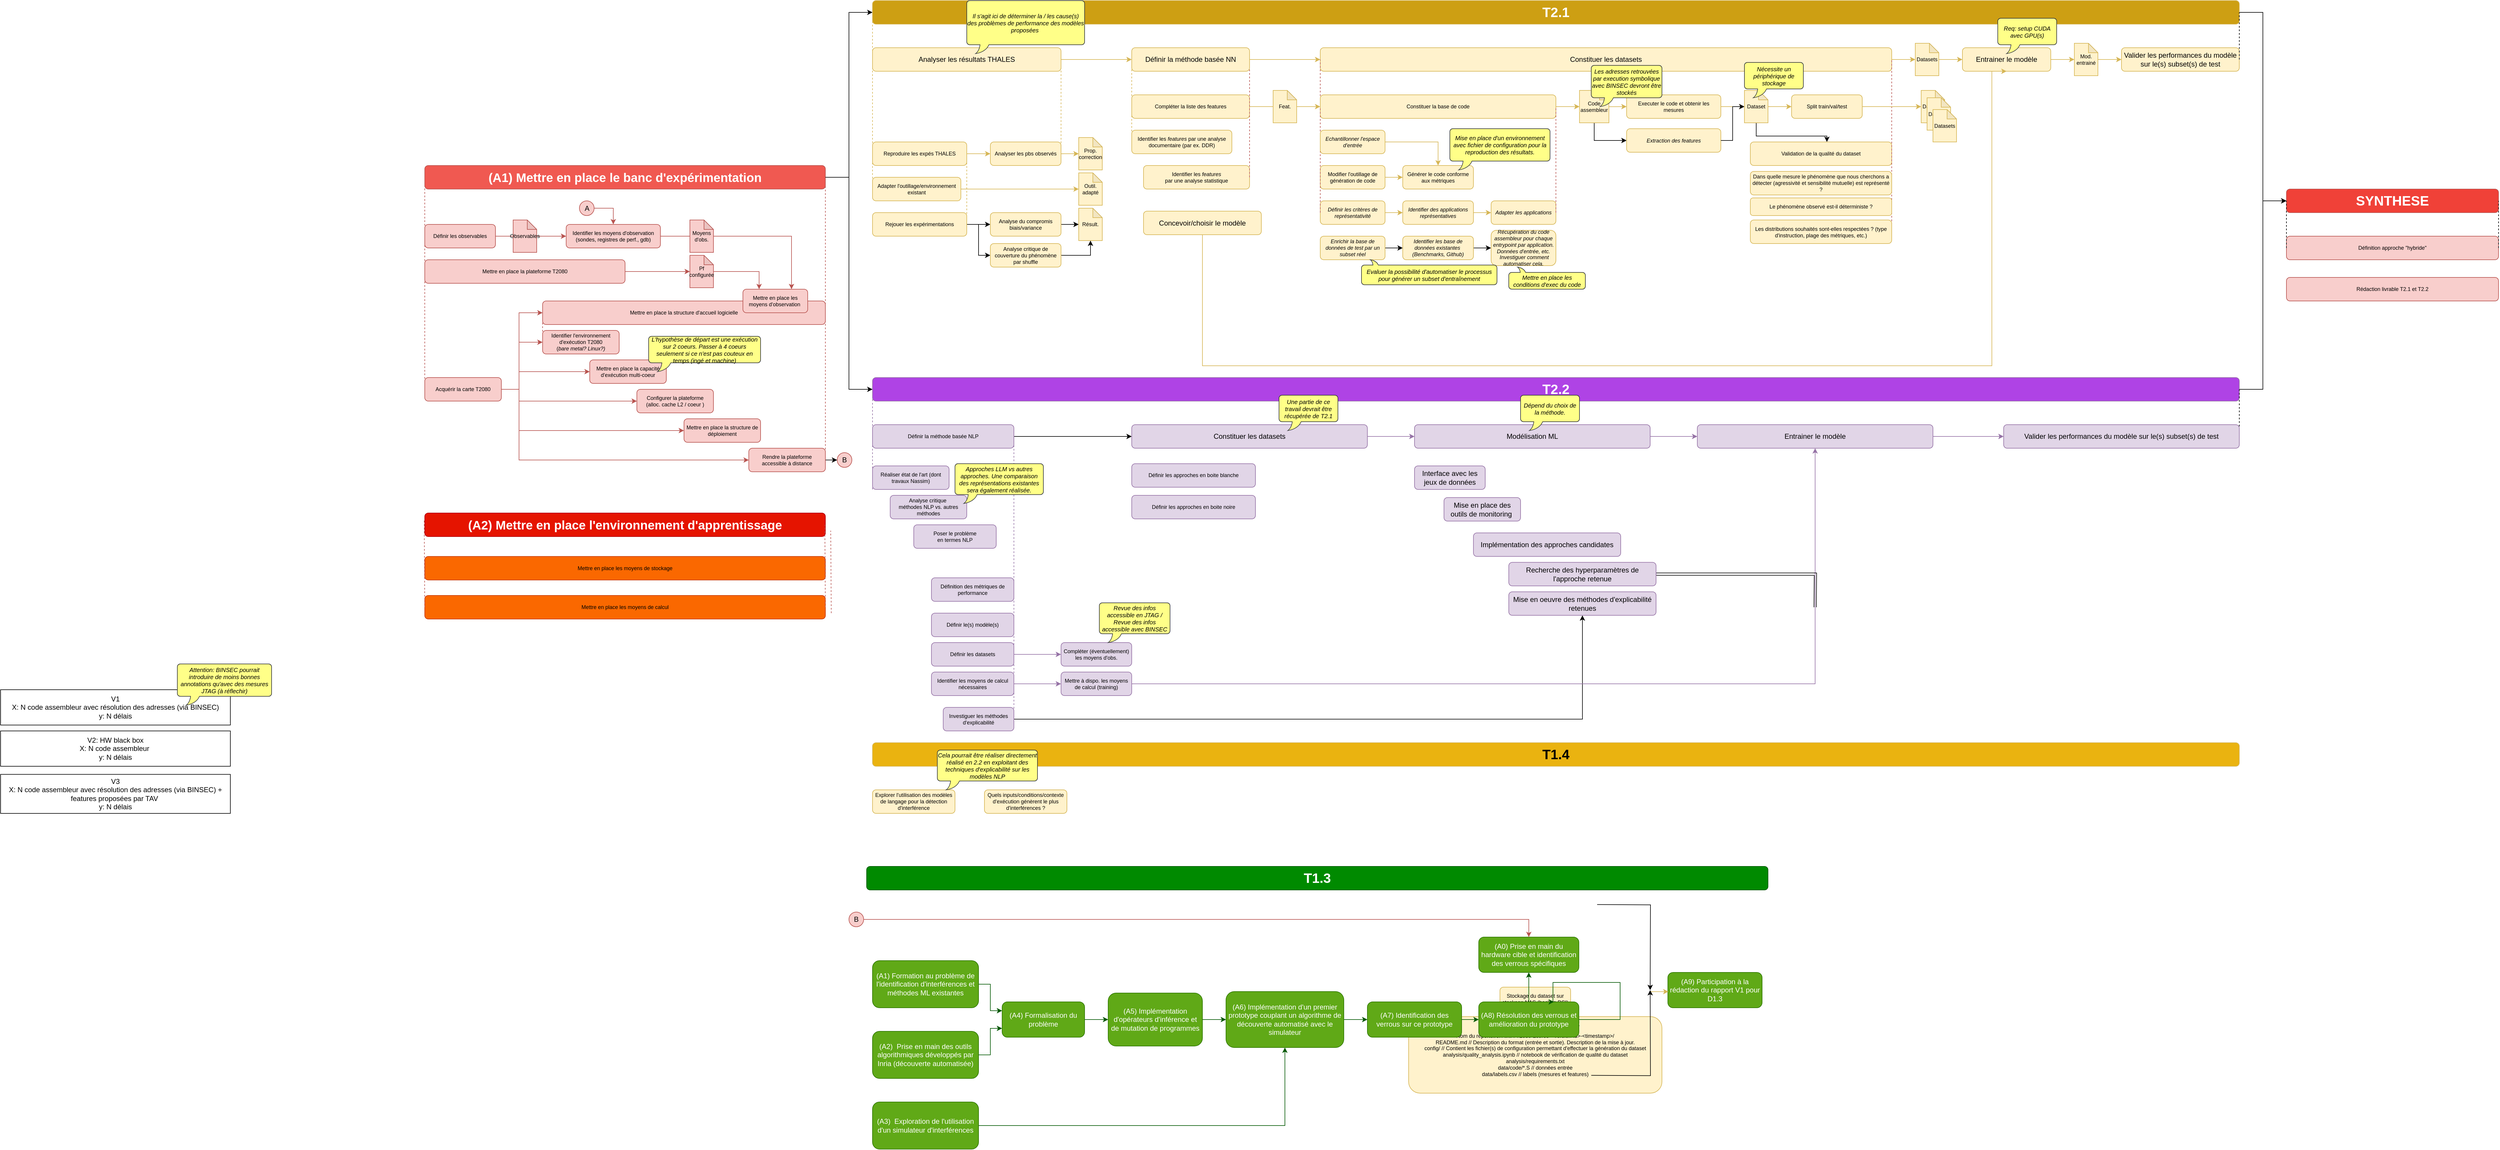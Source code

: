 <mxfile version="26.0.7" pages="2">
  <diagram name="Page-1" id="Dc1wXV0wrsYBxKNEe2hL">
    <mxGraphModel dx="4666" dy="710" grid="1" gridSize="10" guides="1" tooltips="1" connect="1" arrows="1" fold="1" page="1" pageScale="1" pageWidth="3300" pageHeight="4681" math="0" shadow="0">
      <root>
        <mxCell id="0" />
        <mxCell id="1" parent="0" />
        <mxCell id="Q4a2QLuWx2EPBYzoOF2u-1" style="edgeStyle=orthogonalEdgeStyle;rounded=0;orthogonalLoop=1;jettySize=auto;html=1;entryX=0;entryY=0.5;entryDx=0;entryDy=0;fillColor=#fff2cc;strokeColor=#d6b656;align=center;verticalAlign=middle;fontFamily=Helvetica;fontSize=11;fontColor=default;labelBackgroundColor=default;endArrow=classic;" parent="1" source="Q4a2QLuWx2EPBYzoOF2u-2" target="Q4a2QLuWx2EPBYzoOF2u-88" edge="1">
          <mxGeometry relative="1" as="geometry">
            <mxPoint x="2120" y="870" as="targetPoint" />
          </mxGeometry>
        </mxCell>
        <mxCell id="Q4a2QLuWx2EPBYzoOF2u-2" value="Compléter la liste des features" style="rounded=1;whiteSpace=wrap;html=1;strokeColor=#d6b656;align=center;verticalAlign=middle;fontFamily=Helvetica;fontSize=9;fillColor=#fff2cc;fontColor=default;" parent="1" vertex="1">
          <mxGeometry x="1890" y="770" width="200" height="40" as="geometry" />
        </mxCell>
        <mxCell id="Q4a2QLuWx2EPBYzoOF2u-3" style="edgeStyle=orthogonalEdgeStyle;rounded=0;orthogonalLoop=1;jettySize=auto;html=1;entryX=0;entryY=0.5;entryDx=0;entryDy=0;strokeColor=#d6b656;align=center;verticalAlign=middle;fontFamily=Helvetica;fontSize=11;fontColor=default;labelBackgroundColor=default;endArrow=classic;fillColor=#fff2cc;entryPerimeter=0;" parent="1" source="Q4a2QLuWx2EPBYzoOF2u-4" target="Q4a2QLuWx2EPBYzoOF2u-131" edge="1">
          <mxGeometry relative="1" as="geometry" />
        </mxCell>
        <mxCell id="Q4a2QLuWx2EPBYzoOF2u-4" value="Constituer les datasets" style="rounded=1;whiteSpace=wrap;html=1;strokeColor=#d6b656;align=center;verticalAlign=middle;fontFamily=Helvetica;fontSize=12;fillColor=#fff2cc;fontColor=default;" parent="1" vertex="1">
          <mxGeometry x="2210" y="690" width="970" height="40" as="geometry" />
        </mxCell>
        <mxCell id="Q4a2QLuWx2EPBYzoOF2u-5" style="edgeStyle=orthogonalEdgeStyle;rounded=0;orthogonalLoop=1;jettySize=auto;html=1;entryX=0;entryY=0.5;entryDx=0;entryDy=0;fillColor=#fff2cc;strokeColor=#d6b656;align=center;verticalAlign=middle;fontFamily=Helvetica;fontSize=11;fontColor=default;labelBackgroundColor=default;endArrow=classic;" parent="1" source="Q4a2QLuWx2EPBYzoOF2u-6" target="Q4a2QLuWx2EPBYzoOF2u-20" edge="1">
          <mxGeometry relative="1" as="geometry" />
        </mxCell>
        <mxCell id="Q4a2QLuWx2EPBYzoOF2u-6" value="Identifier des applications représentatives" style="rounded=1;whiteSpace=wrap;html=1;fontStyle=2;strokeColor=#d6b656;align=center;verticalAlign=middle;fontFamily=Helvetica;fontSize=9;fillColor=#fff2cc;fontColor=default;" parent="1" vertex="1">
          <mxGeometry x="2350" y="950" width="120" height="40" as="geometry" />
        </mxCell>
        <mxCell id="Q4a2QLuWx2EPBYzoOF2u-7" style="edgeStyle=orthogonalEdgeStyle;rounded=0;orthogonalLoop=1;jettySize=auto;html=1;fillColor=#fff2cc;strokeColor=#d6b656;align=center;verticalAlign=middle;fontFamily=Helvetica;fontSize=11;fontColor=default;labelBackgroundColor=default;endArrow=classic;" parent="1" source="Q4a2QLuWx2EPBYzoOF2u-8" target="Q4a2QLuWx2EPBYzoOF2u-6" edge="1">
          <mxGeometry relative="1" as="geometry" />
        </mxCell>
        <mxCell id="Q4a2QLuWx2EPBYzoOF2u-8" value="Définir les critères de représentativité" style="rounded=1;whiteSpace=wrap;html=1;fontStyle=2;strokeColor=#d6b656;align=center;verticalAlign=middle;fontFamily=Helvetica;fontSize=9;fillColor=#fff2cc;fontColor=default;" parent="1" vertex="1">
          <mxGeometry x="2210" y="950" width="110" height="40" as="geometry" />
        </mxCell>
        <mxCell id="Q4a2QLuWx2EPBYzoOF2u-9" style="edgeStyle=orthogonalEdgeStyle;rounded=0;orthogonalLoop=1;jettySize=auto;html=1;entryX=0;entryY=0.5;entryDx=0;entryDy=0;" parent="1" source="Q4a2QLuWx2EPBYzoOF2u-10" target="Q4a2QLuWx2EPBYzoOF2u-116" edge="1">
          <mxGeometry relative="1" as="geometry" />
        </mxCell>
        <mxCell id="Q4a2QLuWx2EPBYzoOF2u-10" value="Définir la méthode basée NLP" style="rounded=1;whiteSpace=wrap;html=1;strokeColor=#9673a6;align=center;verticalAlign=middle;fontFamily=Helvetica;fontSize=9;fillColor=#e1d5e7;" parent="1" vertex="1">
          <mxGeometry x="1450" y="1330" width="240" height="40" as="geometry" />
        </mxCell>
        <mxCell id="Q4a2QLuWx2EPBYzoOF2u-11" style="edgeStyle=orthogonalEdgeStyle;rounded=0;orthogonalLoop=1;jettySize=auto;html=1;entryX=0;entryY=0.5;entryDx=0;entryDy=0;fillColor=#fff2cc;strokeColor=#d6b656;align=center;verticalAlign=middle;fontFamily=Helvetica;fontSize=11;fontColor=default;labelBackgroundColor=default;endArrow=classic;" parent="1" source="Q4a2QLuWx2EPBYzoOF2u-12" target="Q4a2QLuWx2EPBYzoOF2u-45" edge="1">
          <mxGeometry relative="1" as="geometry" />
        </mxCell>
        <mxCell id="Q4a2QLuWx2EPBYzoOF2u-12" value="Executer le code et obtenir les mesures" style="rounded=1;whiteSpace=wrap;html=1;strokeColor=#d6b656;align=center;verticalAlign=middle;fontFamily=Helvetica;fontSize=9;fillColor=#fff2cc;fontColor=default;" parent="1" vertex="1">
          <mxGeometry x="2730" y="770" width="160" height="40" as="geometry" />
        </mxCell>
        <mxCell id="Q4a2QLuWx2EPBYzoOF2u-13" style="edgeStyle=orthogonalEdgeStyle;rounded=0;orthogonalLoop=1;jettySize=auto;html=1;fillColor=#f8cecc;strokeColor=#b85450;" parent="1" source="Q4a2QLuWx2EPBYzoOF2u-14" target="Q4a2QLuWx2EPBYzoOF2u-32" edge="1">
          <mxGeometry relative="1" as="geometry" />
        </mxCell>
        <mxCell id="Q4a2QLuWx2EPBYzoOF2u-14" value="Définir les observables" style="rounded=1;whiteSpace=wrap;html=1;strokeColor=#b85450;align=center;verticalAlign=middle;fontFamily=Helvetica;fontSize=9;fillColor=#f8cecc;" parent="1" vertex="1">
          <mxGeometry x="690" y="990" width="120" height="40" as="geometry" />
        </mxCell>
        <mxCell id="Q4a2QLuWx2EPBYzoOF2u-15" value="Identifier les &lt;i&gt;features &lt;br&gt;&lt;/i&gt;par une analyse statistique" style="rounded=1;whiteSpace=wrap;html=1;fontSize=9;fillColor=#fff2cc;strokeColor=#d6b656;align=center;verticalAlign=middle;fontFamily=Helvetica;fontColor=default;" parent="1" vertex="1">
          <mxGeometry x="1910" y="890" width="180" height="40" as="geometry" />
        </mxCell>
        <mxCell id="Q4a2QLuWx2EPBYzoOF2u-16" value="Identifier les &lt;i&gt;features &lt;/i&gt;par une analyse documentaire (par ex. DDR)" style="rounded=1;whiteSpace=wrap;html=1;fontSize=9;fillColor=#fff2cc;strokeColor=#d6b656;align=center;verticalAlign=middle;fontFamily=Helvetica;fontColor=default;" parent="1" vertex="1">
          <mxGeometry x="1890" y="830" width="170" height="40" as="geometry" />
        </mxCell>
        <mxCell id="Q4a2QLuWx2EPBYzoOF2u-17" style="edgeStyle=orthogonalEdgeStyle;rounded=0;orthogonalLoop=1;jettySize=auto;html=1;entryX=0;entryY=0.5;entryDx=0;entryDy=0;fillColor=#fff2cc;strokeColor=#d6b656;align=center;verticalAlign=middle;fontFamily=Helvetica;fontSize=11;fontColor=default;labelBackgroundColor=default;endArrow=classic;" parent="1" source="Q4a2QLuWx2EPBYzoOF2u-18" target="Q4a2QLuWx2EPBYzoOF2u-19" edge="1">
          <mxGeometry relative="1" as="geometry" />
        </mxCell>
        <mxCell id="Q4a2QLuWx2EPBYzoOF2u-18" value="Modifier l&#39;outillage de génération de code" style="rounded=1;whiteSpace=wrap;html=1;strokeColor=#d6b656;align=center;verticalAlign=middle;fontFamily=Helvetica;fontSize=9;fillColor=#fff2cc;fontColor=default;" parent="1" vertex="1">
          <mxGeometry x="2210" y="890" width="110" height="40" as="geometry" />
        </mxCell>
        <mxCell id="Q4a2QLuWx2EPBYzoOF2u-19" value="Générer le code conforme aux métriques" style="rounded=1;whiteSpace=wrap;html=1;strokeColor=#d6b656;align=center;verticalAlign=middle;fontFamily=Helvetica;fontSize=9;fillColor=#fff2cc;fontColor=default;" parent="1" vertex="1">
          <mxGeometry x="2350" y="890" width="120" height="40" as="geometry" />
        </mxCell>
        <mxCell id="Q4a2QLuWx2EPBYzoOF2u-20" value="Adapter les applications" style="rounded=1;whiteSpace=wrap;html=1;fontStyle=2;strokeColor=#d6b656;align=center;verticalAlign=middle;fontFamily=Helvetica;fontSize=9;fillColor=#fff2cc;fontColor=default;" parent="1" vertex="1">
          <mxGeometry x="2500" y="950" width="110" height="40" as="geometry" />
        </mxCell>
        <mxCell id="Q4a2QLuWx2EPBYzoOF2u-21" style="edgeStyle=orthogonalEdgeStyle;rounded=0;orthogonalLoop=1;jettySize=auto;html=1;entryX=0.5;entryY=1;entryDx=0;entryDy=0;" parent="1" source="Q4a2QLuWx2EPBYzoOF2u-22" target="Q4a2QLuWx2EPBYzoOF2u-183" edge="1">
          <mxGeometry relative="1" as="geometry" />
        </mxCell>
        <mxCell id="Q4a2QLuWx2EPBYzoOF2u-22" value="Investiguer les méthodes d&#39;explicabilité" style="rounded=1;whiteSpace=wrap;html=1;strokeColor=#9673a6;align=center;verticalAlign=middle;fontFamily=Helvetica;fontSize=9;fillColor=#e1d5e7;" parent="1" vertex="1">
          <mxGeometry x="1570" y="1810" width="120" height="40" as="geometry" />
        </mxCell>
        <mxCell id="Q4a2QLuWx2EPBYzoOF2u-23" value="Mettre en place la capacité d&#39;exécution multi-coeur" style="rounded=1;whiteSpace=wrap;html=1;fontSize=9;fillColor=#f8cecc;strokeColor=#b85450;" parent="1" vertex="1">
          <mxGeometry x="970" y="1220" width="130" height="40" as="geometry" />
        </mxCell>
        <mxCell id="Q4a2QLuWx2EPBYzoOF2u-24" value="Mettre en place la plateforme T2080" style="rounded=1;whiteSpace=wrap;html=1;fontSize=9;fillColor=#f8cecc;strokeColor=#b85450;" parent="1" vertex="1">
          <mxGeometry x="690" y="1050" width="340" height="40" as="geometry" />
        </mxCell>
        <mxCell id="Q4a2QLuWx2EPBYzoOF2u-25" value="Identifier l&#39;environnement d&#39;exécution T2080&lt;br&gt;(&lt;i&gt;bare metal? Linux?)&lt;/i&gt;" style="rounded=1;whiteSpace=wrap;html=1;fontSize=9;fillColor=#f8cecc;strokeColor=#b85450;" parent="1" vertex="1">
          <mxGeometry x="890" y="1170" width="130" height="40" as="geometry" />
        </mxCell>
        <mxCell id="Q4a2QLuWx2EPBYzoOF2u-26" value="Mettre en place la structure d&#39;accueil logicielle" style="rounded=1;whiteSpace=wrap;html=1;fontSize=9;fillColor=#f8cecc;strokeColor=#b85450;" parent="1" vertex="1">
          <mxGeometry x="890" y="1120" width="480" height="40" as="geometry" />
        </mxCell>
        <mxCell id="Q4a2QLuWx2EPBYzoOF2u-27" value="Configurer la plateforme&lt;br&gt;(alloc. cache L2 / coeur )" style="rounded=1;whiteSpace=wrap;html=1;fontSize=9;fillColor=#f8cecc;strokeColor=#b85450;" parent="1" vertex="1">
          <mxGeometry x="1050" y="1270" width="130" height="40" as="geometry" />
        </mxCell>
        <mxCell id="Q4a2QLuWx2EPBYzoOF2u-28" style="edgeStyle=orthogonalEdgeStyle;rounded=0;orthogonalLoop=1;jettySize=auto;html=1;entryX=0.5;entryY=1;entryDx=0;entryDy=0;strokeColor=#9673a6;align=center;verticalAlign=middle;fontFamily=Helvetica;fontSize=11;fontColor=default;labelBackgroundColor=default;endArrow=classic;fillColor=#e1d5e7;" parent="1" source="Q4a2QLuWx2EPBYzoOF2u-29" target="Q4a2QLuWx2EPBYzoOF2u-101" edge="1">
          <mxGeometry relative="1" as="geometry">
            <Array as="points">
              <mxPoint x="3050" y="1770" />
            </Array>
          </mxGeometry>
        </mxCell>
        <mxCell id="Q4a2QLuWx2EPBYzoOF2u-29" value="Mettre à dispo. les moyens de calcul (training)" style="rounded=1;whiteSpace=wrap;html=1;strokeColor=#9673a6;align=center;verticalAlign=middle;fontFamily=Helvetica;fontSize=9;fillColor=#e1d5e7;" parent="1" vertex="1">
          <mxGeometry x="1770" y="1750" width="120" height="40" as="geometry" />
        </mxCell>
        <mxCell id="jyaQmrdzjcDo96YolX-u-27" style="edgeStyle=orthogonalEdgeStyle;rounded=0;orthogonalLoop=1;jettySize=auto;html=1;entryX=0;entryY=0.5;entryDx=0;entryDy=0;" edge="1" parent="1" source="Q4a2QLuWx2EPBYzoOF2u-30" target="jyaQmrdzjcDo96YolX-u-26">
          <mxGeometry relative="1" as="geometry" />
        </mxCell>
        <mxCell id="Q4a2QLuWx2EPBYzoOF2u-30" value="Rendre la plateforme accessible à distance" style="rounded=1;whiteSpace=wrap;html=1;strokeColor=#b85450;align=center;verticalAlign=middle;fontFamily=Helvetica;fontSize=9;fillColor=#f8cecc;" parent="1" vertex="1">
          <mxGeometry x="1240" y="1370" width="130" height="40" as="geometry" />
        </mxCell>
        <mxCell id="Q4a2QLuWx2EPBYzoOF2u-31" style="edgeStyle=orthogonalEdgeStyle;rounded=0;orthogonalLoop=1;jettySize=auto;html=1;entryX=0.75;entryY=0;entryDx=0;entryDy=0;fillColor=#f8cecc;strokeColor=#b85450;" parent="1" source="Q4a2QLuWx2EPBYzoOF2u-32" target="Q4a2QLuWx2EPBYzoOF2u-64" edge="1">
          <mxGeometry relative="1" as="geometry" />
        </mxCell>
        <mxCell id="Q4a2QLuWx2EPBYzoOF2u-32" value="Identifier les moyens d&#39;observation&lt;br&gt;(sondes, registres de perf., gdb)" style="rounded=1;whiteSpace=wrap;html=1;strokeColor=#b85450;align=center;verticalAlign=middle;fontFamily=Helvetica;fontSize=9;fillColor=#f8cecc;" parent="1" vertex="1">
          <mxGeometry x="930" y="990" width="160" height="40" as="geometry" />
        </mxCell>
        <mxCell id="Q4a2QLuWx2EPBYzoOF2u-33" style="edgeStyle=orthogonalEdgeStyle;rounded=0;orthogonalLoop=1;jettySize=auto;html=1;entryX=0;entryY=0.5;entryDx=0;entryDy=0;fillColor=#fff2cc;strokeColor=#d6b656;" parent="1" source="Q4a2QLuWx2EPBYzoOF2u-34" target="Q4a2QLuWx2EPBYzoOF2u-35" edge="1">
          <mxGeometry relative="1" as="geometry" />
        </mxCell>
        <mxCell id="Q4a2QLuWx2EPBYzoOF2u-34" value="Reproduire les expés THALES" style="rounded=1;whiteSpace=wrap;html=1;strokeColor=#d6b656;align=center;verticalAlign=middle;fontFamily=Helvetica;fontSize=9;fillColor=#fff2cc;" parent="1" vertex="1">
          <mxGeometry x="1450" y="850" width="160" height="40" as="geometry" />
        </mxCell>
        <mxCell id="Q4a2QLuWx2EPBYzoOF2u-35" value="Analyser les pbs observés" style="rounded=1;whiteSpace=wrap;html=1;strokeColor=#d6b656;align=center;verticalAlign=middle;fontFamily=Helvetica;fontSize=9;fillColor=#fff2cc;" parent="1" vertex="1">
          <mxGeometry x="1650" y="850" width="120" height="40" as="geometry" />
        </mxCell>
        <mxCell id="Q4a2QLuWx2EPBYzoOF2u-36" value="Adapter l&#39;outillage/environnement existant" style="rounded=1;whiteSpace=wrap;html=1;strokeColor=#d6b656;align=center;verticalAlign=middle;fontFamily=Helvetica;fontSize=9;fillColor=#fff2cc;" parent="1" vertex="1">
          <mxGeometry x="1450" y="910" width="150" height="40" as="geometry" />
        </mxCell>
        <mxCell id="Q4a2QLuWx2EPBYzoOF2u-37" value="Entrainer le modèle" style="rounded=1;whiteSpace=wrap;html=1;fillColor=#fff2cc;strokeColor=#d6b656;" parent="1" vertex="1">
          <mxGeometry x="3300" y="690" width="150" height="40" as="geometry" />
        </mxCell>
        <mxCell id="Q4a2QLuWx2EPBYzoOF2u-38" style="edgeStyle=orthogonalEdgeStyle;rounded=0;orthogonalLoop=1;jettySize=auto;html=1;strokeColor=#d6b656;align=center;verticalAlign=middle;fontFamily=Helvetica;fontSize=11;fontColor=default;labelBackgroundColor=default;endArrow=classic;fillColor=#fff2cc;exitX=0.5;exitY=1;exitDx=0;exitDy=0;entryX=0.5;entryY=1;entryDx=0;entryDy=0;" parent="1" source="Q4a2QLuWx2EPBYzoOF2u-39" target="Q4a2QLuWx2EPBYzoOF2u-37" edge="1">
          <mxGeometry relative="1" as="geometry">
            <Array as="points">
              <mxPoint x="2010" y="1230" />
              <mxPoint x="3350" y="1230" />
              <mxPoint x="3350" y="730" />
            </Array>
          </mxGeometry>
        </mxCell>
        <mxCell id="Q4a2QLuWx2EPBYzoOF2u-39" value="Concevoir/choisir le modèle" style="rounded=1;whiteSpace=wrap;html=1;fillColor=#fff2cc;strokeColor=#d6b656;align=center;verticalAlign=middle;fontFamily=Helvetica;fontSize=12;fontColor=default;" parent="1" vertex="1">
          <mxGeometry x="1910" y="967.5" width="200" height="40" as="geometry" />
        </mxCell>
        <mxCell id="Q4a2QLuWx2EPBYzoOF2u-43" value="Validation de la qualité du dataset" style="rounded=1;whiteSpace=wrap;html=1;strokeColor=#d6b656;align=center;verticalAlign=middle;fontFamily=Helvetica;fontSize=9;fillColor=#fff2cc;fontColor=default;" parent="1" vertex="1">
          <mxGeometry x="2940" y="850" width="240" height="40" as="geometry" />
        </mxCell>
        <mxCell id="Q4a2QLuWx2EPBYzoOF2u-44" value="Valider les performances du modèle sur le(s) subset(s) de test" style="rounded=1;whiteSpace=wrap;html=1;fillColor=#fff2cc;strokeColor=#d6b656;" parent="1" vertex="1">
          <mxGeometry x="3570" y="690" width="200" height="40" as="geometry" />
        </mxCell>
        <mxCell id="Q4a2QLuWx2EPBYzoOF2u-45" value="Split train/val/test" style="rounded=1;whiteSpace=wrap;html=1;strokeColor=#d6b656;align=center;verticalAlign=middle;fontFamily=Helvetica;fontSize=9;fillColor=#fff2cc;fontColor=default;" parent="1" vertex="1">
          <mxGeometry x="3010" y="770" width="120" height="40" as="geometry" />
        </mxCell>
        <mxCell id="Q4a2QLuWx2EPBYzoOF2u-46" value="Réaliser état de l&#39;art (dont travaux Nassim)" style="rounded=1;whiteSpace=wrap;html=1;strokeColor=#9673a6;align=center;verticalAlign=middle;fontFamily=Helvetica;fontSize=9;fillColor=#e1d5e7;" parent="1" vertex="1">
          <mxGeometry x="1450" y="1400" width="130" height="40" as="geometry" />
        </mxCell>
        <mxCell id="Q4a2QLuWx2EPBYzoOF2u-47" value="Analyse critique&amp;nbsp;&lt;br&gt;méthodes NLP vs. autres méthodes" style="rounded=1;whiteSpace=wrap;html=1;strokeColor=#9673a6;align=center;verticalAlign=middle;fontFamily=Helvetica;fontSize=9;fillColor=#e1d5e7;" parent="1" vertex="1">
          <mxGeometry x="1480" y="1450" width="130" height="40" as="geometry" />
        </mxCell>
        <mxCell id="Q4a2QLuWx2EPBYzoOF2u-48" value="Compléter (éventuellement) les moyens d&#39;obs." style="rounded=1;whiteSpace=wrap;html=1;strokeColor=#9673a6;align=center;verticalAlign=middle;fontFamily=Helvetica;fontSize=9;fillColor=#e1d5e7;" parent="1" vertex="1">
          <mxGeometry x="1770" y="1700" width="120" height="40" as="geometry" />
        </mxCell>
        <mxCell id="Q4a2QLuWx2EPBYzoOF2u-49" style="edgeStyle=orthogonalEdgeStyle;rounded=0;orthogonalLoop=1;jettySize=auto;html=1;entryX=0;entryY=0.5;entryDx=0;entryDy=0;fillColor=#f8cecc;strokeColor=#b85450;exitX=1;exitY=0.5;exitDx=0;exitDy=0;" parent="1" source="Q4a2QLuWx2EPBYzoOF2u-55" target="Q4a2QLuWx2EPBYzoOF2u-25" edge="1">
          <mxGeometry relative="1" as="geometry">
            <Array as="points">
              <mxPoint x="850" y="1270" />
              <mxPoint x="850" y="1190" />
            </Array>
          </mxGeometry>
        </mxCell>
        <mxCell id="Q4a2QLuWx2EPBYzoOF2u-50" style="edgeStyle=orthogonalEdgeStyle;rounded=0;orthogonalLoop=1;jettySize=auto;html=1;entryX=0;entryY=0.5;entryDx=0;entryDy=0;fillColor=#f8cecc;strokeColor=#b85450;exitX=1;exitY=0.5;exitDx=0;exitDy=0;" parent="1" source="Q4a2QLuWx2EPBYzoOF2u-55" target="Q4a2QLuWx2EPBYzoOF2u-26" edge="1">
          <mxGeometry relative="1" as="geometry">
            <Array as="points">
              <mxPoint x="850" y="1270" />
              <mxPoint x="850" y="1140" />
            </Array>
          </mxGeometry>
        </mxCell>
        <mxCell id="Q4a2QLuWx2EPBYzoOF2u-51" style="edgeStyle=orthogonalEdgeStyle;rounded=0;orthogonalLoop=1;jettySize=auto;html=1;entryX=0;entryY=0.5;entryDx=0;entryDy=0;fillColor=#f8cecc;strokeColor=#b85450;exitX=1;exitY=0.5;exitDx=0;exitDy=0;" parent="1" source="Q4a2QLuWx2EPBYzoOF2u-55" target="Q4a2QLuWx2EPBYzoOF2u-23" edge="1">
          <mxGeometry relative="1" as="geometry">
            <Array as="points">
              <mxPoint x="850" y="1270" />
              <mxPoint x="850" y="1240" />
            </Array>
          </mxGeometry>
        </mxCell>
        <mxCell id="Q4a2QLuWx2EPBYzoOF2u-52" style="edgeStyle=orthogonalEdgeStyle;rounded=0;orthogonalLoop=1;jettySize=auto;html=1;entryX=0;entryY=0.5;entryDx=0;entryDy=0;fillColor=#f8cecc;strokeColor=#b85450;exitX=1;exitY=0.5;exitDx=0;exitDy=0;" parent="1" source="Q4a2QLuWx2EPBYzoOF2u-55" target="Q4a2QLuWx2EPBYzoOF2u-27" edge="1">
          <mxGeometry relative="1" as="geometry">
            <Array as="points">
              <mxPoint x="850" y="1270" />
              <mxPoint x="850" y="1290" />
            </Array>
          </mxGeometry>
        </mxCell>
        <mxCell id="Q4a2QLuWx2EPBYzoOF2u-53" style="edgeStyle=orthogonalEdgeStyle;rounded=0;orthogonalLoop=1;jettySize=auto;html=1;entryX=0;entryY=0.5;entryDx=0;entryDy=0;fillColor=#f8cecc;strokeColor=#b85450;exitX=1;exitY=0.5;exitDx=0;exitDy=0;" parent="1" source="Q4a2QLuWx2EPBYzoOF2u-55" target="Q4a2QLuWx2EPBYzoOF2u-30" edge="1">
          <mxGeometry relative="1" as="geometry">
            <Array as="points">
              <mxPoint x="850" y="1270" />
              <mxPoint x="850" y="1390" />
            </Array>
          </mxGeometry>
        </mxCell>
        <mxCell id="Q4a2QLuWx2EPBYzoOF2u-54" style="edgeStyle=orthogonalEdgeStyle;rounded=0;orthogonalLoop=1;jettySize=auto;html=1;entryX=0;entryY=0.5;entryDx=0;entryDy=0;exitX=1;exitY=0.5;exitDx=0;exitDy=0;strokeColor=#b85450;align=center;verticalAlign=middle;fontFamily=Helvetica;fontSize=11;fontColor=default;labelBackgroundColor=default;endArrow=classic;fillColor=#f8cecc;" parent="1" source="Q4a2QLuWx2EPBYzoOF2u-55" target="Q4a2QLuWx2EPBYzoOF2u-107" edge="1">
          <mxGeometry relative="1" as="geometry">
            <Array as="points">
              <mxPoint x="850" y="1270" />
              <mxPoint x="850" y="1340" />
            </Array>
          </mxGeometry>
        </mxCell>
        <mxCell id="Q4a2QLuWx2EPBYzoOF2u-55" value="Acquérir la carte T2080" style="rounded=1;whiteSpace=wrap;html=1;fontSize=9;fillColor=#f8cecc;strokeColor=#b85450;" parent="1" vertex="1">
          <mxGeometry x="690" y="1250" width="130" height="40" as="geometry" />
        </mxCell>
        <mxCell id="Q4a2QLuWx2EPBYzoOF2u-56" style="edgeStyle=orthogonalEdgeStyle;rounded=0;orthogonalLoop=1;jettySize=auto;html=1;entryX=0.25;entryY=0;entryDx=0;entryDy=0;fillColor=#f8cecc;strokeColor=#b85450;" parent="1" source="Q4a2QLuWx2EPBYzoOF2u-57" target="Q4a2QLuWx2EPBYzoOF2u-64" edge="1">
          <mxGeometry relative="1" as="geometry" />
        </mxCell>
        <mxCell id="Q4a2QLuWx2EPBYzoOF2u-57" value="Pf&lt;div&gt;configurée&lt;/div&gt;" style="shape=note;whiteSpace=wrap;html=1;backgroundOutline=1;darkOpacity=0.05;size=16;fontSize=9;fillColor=#f8cecc;strokeColor=#b85450;" parent="1" vertex="1">
          <mxGeometry x="1140" y="1042.5" width="40" height="55" as="geometry" />
        </mxCell>
        <mxCell id="Q4a2QLuWx2EPBYzoOF2u-58" style="edgeStyle=orthogonalEdgeStyle;rounded=0;orthogonalLoop=1;jettySize=auto;html=1;entryX=0;entryY=0.5;entryDx=0;entryDy=0;entryPerimeter=0;fillColor=#f8cecc;strokeColor=#b85450;" parent="1" source="Q4a2QLuWx2EPBYzoOF2u-24" target="Q4a2QLuWx2EPBYzoOF2u-57" edge="1">
          <mxGeometry relative="1" as="geometry" />
        </mxCell>
        <mxCell id="Q4a2QLuWx2EPBYzoOF2u-59" value="Poser le problème &lt;br&gt;en termes NLP" style="rounded=1;whiteSpace=wrap;html=1;strokeColor=#9673a6;align=center;verticalAlign=middle;fontFamily=Helvetica;fontSize=9;fillColor=#e1d5e7;" parent="1" vertex="1">
          <mxGeometry x="1520" y="1500" width="140" height="40" as="geometry" />
        </mxCell>
        <mxCell id="Q4a2QLuWx2EPBYzoOF2u-60" style="edgeStyle=orthogonalEdgeStyle;rounded=0;orthogonalLoop=1;jettySize=auto;html=1;entryX=0;entryY=0.5;entryDx=0;entryDy=0;" parent="1" source="Q4a2QLuWx2EPBYzoOF2u-61" target="Q4a2QLuWx2EPBYzoOF2u-94" edge="1">
          <mxGeometry relative="1" as="geometry" />
        </mxCell>
        <mxCell id="Q4a2QLuWx2EPBYzoOF2u-61" value="(A1) Mettre en place le banc d&#39;expérimentation" style="rounded=1;whiteSpace=wrap;html=1;fontSize=21;fillColor=light-dark(#f05951, #512d2b);strokeColor=#b85450;fontStyle=1;fontColor=#FFFFFF;" parent="1" vertex="1">
          <mxGeometry x="690" y="890" width="680" height="40" as="geometry" />
        </mxCell>
        <mxCell id="Q4a2QLuWx2EPBYzoOF2u-62" value="Moyens&lt;div&gt;d&#39;obs.&lt;/div&gt;" style="shape=note;whiteSpace=wrap;html=1;backgroundOutline=1;darkOpacity=0.05;size=16;fontSize=9;fillColor=#f8cecc;strokeColor=#b85450;" parent="1" vertex="1">
          <mxGeometry x="1140" y="982.5" width="40" height="55" as="geometry" />
        </mxCell>
        <mxCell id="Q4a2QLuWx2EPBYzoOF2u-63" value="Observables" style="shape=note;whiteSpace=wrap;html=1;backgroundOutline=1;darkOpacity=0.05;size=16;fontSize=9;fillColor=#f8cecc;strokeColor=#b85450;" parent="1" vertex="1">
          <mxGeometry x="840" y="982.5" width="40" height="55" as="geometry" />
        </mxCell>
        <mxCell id="Q4a2QLuWx2EPBYzoOF2u-64" value="Mettre en place les moyens d&#39;observation&amp;nbsp;" style="rounded=1;whiteSpace=wrap;html=1;strokeColor=#b85450;align=center;verticalAlign=middle;fontFamily=Helvetica;fontSize=9;fillColor=#f8cecc;" parent="1" vertex="1">
          <mxGeometry x="1230" y="1100" width="110" height="40" as="geometry" />
        </mxCell>
        <mxCell id="Q4a2QLuWx2EPBYzoOF2u-65" style="edgeStyle=orthogonalEdgeStyle;rounded=0;orthogonalLoop=1;jettySize=auto;html=1;entryX=0;entryY=0.5;entryDx=0;entryDy=0;" parent="1" source="Q4a2QLuWx2EPBYzoOF2u-67" target="Q4a2QLuWx2EPBYzoOF2u-159" edge="1">
          <mxGeometry relative="1" as="geometry" />
        </mxCell>
        <mxCell id="Q4a2QLuWx2EPBYzoOF2u-66" style="edgeStyle=orthogonalEdgeStyle;rounded=0;orthogonalLoop=1;jettySize=auto;html=1;entryX=0;entryY=0.5;entryDx=0;entryDy=0;" parent="1" source="Q4a2QLuWx2EPBYzoOF2u-67" target="Q4a2QLuWx2EPBYzoOF2u-165" edge="1">
          <mxGeometry relative="1" as="geometry" />
        </mxCell>
        <mxCell id="Q4a2QLuWx2EPBYzoOF2u-67" value="Rejouer les expérimentations" style="rounded=1;whiteSpace=wrap;html=1;strokeColor=#d6b656;align=center;verticalAlign=middle;fontFamily=Helvetica;fontSize=9;fillColor=#fff2cc;" parent="1" vertex="1">
          <mxGeometry x="1450" y="970" width="160" height="40" as="geometry" />
        </mxCell>
        <mxCell id="Q4a2QLuWx2EPBYzoOF2u-68" value="" style="endArrow=none;dashed=1;html=1;rounded=0;entryX=0;entryY=0.5;entryDx=0;entryDy=0;exitX=0;exitY=0.5;exitDx=0;exitDy=0;fillColor=#f8cecc;strokeColor=#b85450;" parent="1" source="Q4a2QLuWx2EPBYzoOF2u-55" target="Q4a2QLuWx2EPBYzoOF2u-24" edge="1">
          <mxGeometry width="50" height="50" relative="1" as="geometry">
            <mxPoint x="1340" y="1360" as="sourcePoint" />
            <mxPoint x="1390" y="1310" as="targetPoint" />
          </mxGeometry>
        </mxCell>
        <mxCell id="Q4a2QLuWx2EPBYzoOF2u-69" value="" style="endArrow=none;dashed=1;html=1;rounded=0;exitX=0;exitY=0.5;exitDx=0;exitDy=0;fillColor=#f8cecc;strokeColor=#b85450;" parent="1" source="Q4a2QLuWx2EPBYzoOF2u-25" edge="1">
          <mxGeometry width="50" height="50" relative="1" as="geometry">
            <mxPoint x="1029" y="1220" as="sourcePoint" />
            <mxPoint x="890" y="1140" as="targetPoint" />
          </mxGeometry>
        </mxCell>
        <mxCell id="Q4a2QLuWx2EPBYzoOF2u-70" value="" style="endArrow=none;dashed=1;html=1;rounded=0;entryX=0;entryY=0.5;entryDx=0;entryDy=0;fillColor=#e1d5e7;strokeColor=#9673a6;" parent="1" target="Q4a2QLuWx2EPBYzoOF2u-97" edge="1">
          <mxGeometry width="50" height="50" relative="1" as="geometry">
            <mxPoint x="1450" y="1440" as="sourcePoint" />
            <mxPoint x="1450" y="1370" as="targetPoint" />
          </mxGeometry>
        </mxCell>
        <mxCell id="Q4a2QLuWx2EPBYzoOF2u-71" value="" style="endArrow=none;dashed=1;html=1;rounded=0;entryX=1;entryY=0.5;entryDx=0;entryDy=0;exitX=1;exitY=0.5;exitDx=0;exitDy=0;fillColor=#e1d5e7;strokeColor=#9673a6;" parent="1" source="Q4a2QLuWx2EPBYzoOF2u-22" target="Q4a2QLuWx2EPBYzoOF2u-10" edge="1">
          <mxGeometry width="50" height="50" relative="1" as="geometry">
            <mxPoint x="1660" y="1415" as="sourcePoint" />
            <mxPoint x="1660" y="1345" as="targetPoint" />
          </mxGeometry>
        </mxCell>
        <mxCell id="Q4a2QLuWx2EPBYzoOF2u-72" style="edgeStyle=orthogonalEdgeStyle;rounded=0;orthogonalLoop=1;jettySize=auto;html=1;entryX=0.5;entryY=0;entryDx=0;entryDy=0;exitX=1;exitY=0.5;exitDx=0;exitDy=0;fillColor=#f8cecc;strokeColor=#b85450;" parent="1" source="Q4a2QLuWx2EPBYzoOF2u-73" target="Q4a2QLuWx2EPBYzoOF2u-32" edge="1">
          <mxGeometry relative="1" as="geometry" />
        </mxCell>
        <mxCell id="Q4a2QLuWx2EPBYzoOF2u-73" value="A" style="ellipse;whiteSpace=wrap;html=1;aspect=fixed;fillColor=#f8cecc;strokeColor=#b85450;" parent="1" vertex="1">
          <mxGeometry x="952.5" y="950" width="25" height="25" as="geometry" />
        </mxCell>
        <mxCell id="Q4a2QLuWx2EPBYzoOF2u-74" value="" style="endArrow=none;dashed=1;html=1;rounded=0;entryX=0;entryY=0.5;entryDx=0;entryDy=0;exitX=0;exitY=0.5;exitDx=0;exitDy=0;fillColor=#f8cecc;strokeColor=#b85450;" parent="1" source="Q4a2QLuWx2EPBYzoOF2u-24" target="Q4a2QLuWx2EPBYzoOF2u-61" edge="1">
          <mxGeometry width="50" height="50" relative="1" as="geometry">
            <mxPoint x="700" y="1220" as="sourcePoint" />
            <mxPoint x="700" y="1080" as="targetPoint" />
          </mxGeometry>
        </mxCell>
        <mxCell id="Q4a2QLuWx2EPBYzoOF2u-75" value="" style="endArrow=none;dashed=1;html=1;rounded=0;entryX=1;entryY=0.5;entryDx=0;entryDy=0;exitX=1;exitY=0.5;exitDx=0;exitDy=0;fillColor=#f8cecc;strokeColor=#b85450;" parent="1" source="Q4a2QLuWx2EPBYzoOF2u-30" target="Q4a2QLuWx2EPBYzoOF2u-61" edge="1">
          <mxGeometry width="50" height="50" relative="1" as="geometry">
            <mxPoint x="1330" y="1070" as="sourcePoint" />
            <mxPoint x="1330" y="910" as="targetPoint" />
          </mxGeometry>
        </mxCell>
        <mxCell id="Q4a2QLuWx2EPBYzoOF2u-76" style="edgeStyle=orthogonalEdgeStyle;rounded=0;orthogonalLoop=1;jettySize=auto;html=1;entryX=0;entryY=0.5;entryDx=0;entryDy=0;fillColor=#e1d5e7;strokeColor=#9673a6;" parent="1" source="Q4a2QLuWx2EPBYzoOF2u-77" target="Q4a2QLuWx2EPBYzoOF2u-29" edge="1">
          <mxGeometry relative="1" as="geometry" />
        </mxCell>
        <mxCell id="Q4a2QLuWx2EPBYzoOF2u-77" value="Identifier les moyens de calcul nécessaires" style="rounded=1;whiteSpace=wrap;html=1;strokeColor=#9673a6;align=center;verticalAlign=middle;fontFamily=Helvetica;fontSize=9;fillColor=#e1d5e7;" parent="1" vertex="1">
          <mxGeometry x="1550" y="1750" width="140" height="40" as="geometry" />
        </mxCell>
        <mxCell id="Q4a2QLuWx2EPBYzoOF2u-78" value="Définir le(s) modèle(s)" style="rounded=1;whiteSpace=wrap;html=1;strokeColor=#9673a6;align=center;verticalAlign=middle;fontFamily=Helvetica;fontSize=9;fillColor=#e1d5e7;" parent="1" vertex="1">
          <mxGeometry x="1550" y="1650" width="140" height="40" as="geometry" />
        </mxCell>
        <mxCell id="Q4a2QLuWx2EPBYzoOF2u-79" style="edgeStyle=orthogonalEdgeStyle;rounded=0;orthogonalLoop=1;jettySize=auto;html=1;entryX=0;entryY=0.5;entryDx=0;entryDy=0;fillColor=#e1d5e7;strokeColor=#9673a6;" parent="1" source="Q4a2QLuWx2EPBYzoOF2u-80" target="Q4a2QLuWx2EPBYzoOF2u-48" edge="1">
          <mxGeometry relative="1" as="geometry" />
        </mxCell>
        <mxCell id="Q4a2QLuWx2EPBYzoOF2u-80" value="Définir les datasets" style="rounded=1;whiteSpace=wrap;html=1;strokeColor=#9673a6;align=center;verticalAlign=middle;fontFamily=Helvetica;fontSize=9;fillColor=#e1d5e7;" parent="1" vertex="1">
          <mxGeometry x="1550" y="1700" width="140" height="40" as="geometry" />
        </mxCell>
        <mxCell id="Q4a2QLuWx2EPBYzoOF2u-81" style="edgeStyle=orthogonalEdgeStyle;rounded=0;orthogonalLoop=1;jettySize=auto;html=1;entryX=0;entryY=0.5;entryDx=0;entryDy=0;strokeColor=#d6b656;align=center;verticalAlign=middle;fontFamily=Helvetica;fontSize=11;fontColor=default;labelBackgroundColor=default;endArrow=classic;fillColor=#fff2cc;" parent="1" source="Q4a2QLuWx2EPBYzoOF2u-82" target="Q4a2QLuWx2EPBYzoOF2u-111" edge="1">
          <mxGeometry relative="1" as="geometry" />
        </mxCell>
        <mxCell id="Q4a2QLuWx2EPBYzoOF2u-82" value="Analyser les résultats THALES" style="rounded=1;whiteSpace=wrap;html=1;strokeColor=#d6b656;align=center;verticalAlign=middle;fontFamily=Helvetica;fontSize=12;fillColor=#fff2cc;" parent="1" vertex="1">
          <mxGeometry x="1450" y="690" width="320" height="40" as="geometry" />
        </mxCell>
        <mxCell id="Q4a2QLuWx2EPBYzoOF2u-83" value="" style="endArrow=none;dashed=1;html=1;rounded=0;entryX=0;entryY=0.5;entryDx=0;entryDy=0;exitX=0;exitY=0.5;exitDx=0;exitDy=0;fillColor=#fff2cc;strokeColor=#d6b656;" parent="1" source="Q4a2QLuWx2EPBYzoOF2u-36" target="Q4a2QLuWx2EPBYzoOF2u-94" edge="1">
          <mxGeometry width="50" height="50" relative="1" as="geometry">
            <mxPoint x="1350" y="960" as="sourcePoint" />
            <mxPoint x="1350" y="720" as="targetPoint" />
          </mxGeometry>
        </mxCell>
        <mxCell id="Q4a2QLuWx2EPBYzoOF2u-84" value="" style="endArrow=none;dashed=1;html=1;rounded=0;entryX=1;entryY=0.5;entryDx=0;entryDy=0;exitX=1;exitY=0.5;exitDx=0;exitDy=0;fillColor=#fff2cc;strokeColor=#d6b656;" parent="1" source="Q4a2QLuWx2EPBYzoOF2u-35" target="Q4a2QLuWx2EPBYzoOF2u-82" edge="1">
          <mxGeometry width="50" height="50" relative="1" as="geometry">
            <mxPoint x="1460" y="920" as="sourcePoint" />
            <mxPoint x="1460" y="720" as="targetPoint" />
          </mxGeometry>
        </mxCell>
        <mxCell id="Q4a2QLuWx2EPBYzoOF2u-85" value="" style="endArrow=none;dashed=1;html=1;rounded=0;entryX=1;entryY=0.5;entryDx=0;entryDy=0;exitX=1;exitY=0.5;exitDx=0;exitDy=0;fillColor=#fff2cc;strokeColor=#d6b656;" parent="1" source="Q4a2QLuWx2EPBYzoOF2u-67" target="Q4a2QLuWx2EPBYzoOF2u-34" edge="1">
          <mxGeometry width="50" height="50" relative="1" as="geometry">
            <mxPoint x="1460" y="938" as="sourcePoint" />
            <mxPoint x="1460" y="680" as="targetPoint" />
          </mxGeometry>
        </mxCell>
        <mxCell id="Q4a2QLuWx2EPBYzoOF2u-86" value="" style="endArrow=none;dashed=1;html=1;rounded=0;entryX=0;entryY=0.5;entryDx=0;entryDy=0;exitX=0;exitY=0.5;exitDx=0;exitDy=0;fillColor=#f8cecc;strokeColor=#b85450;" parent="1" source="Q4a2QLuWx2EPBYzoOF2u-88" target="Q4a2QLuWx2EPBYzoOF2u-4" edge="1">
          <mxGeometry width="50" height="50" relative="1" as="geometry">
            <mxPoint x="1860" y="920" as="sourcePoint" />
            <mxPoint x="1860" y="720" as="targetPoint" />
          </mxGeometry>
        </mxCell>
        <mxCell id="Q4a2QLuWx2EPBYzoOF2u-87" value="" style="endArrow=none;dashed=1;html=1;rounded=0;entryX=1;entryY=0.5;entryDx=0;entryDy=0;exitX=1;exitY=0.5;exitDx=0;exitDy=0;fillColor=#f8cecc;strokeColor=#b85450;" parent="1" source="Q4a2QLuWx2EPBYzoOF2u-15" target="Q4a2QLuWx2EPBYzoOF2u-111" edge="1">
          <mxGeometry width="50" height="50" relative="1" as="geometry">
            <mxPoint x="1900" y="1000" as="sourcePoint" />
            <mxPoint x="1900" y="660" as="targetPoint" />
          </mxGeometry>
        </mxCell>
        <mxCell id="Q4a2QLuWx2EPBYzoOF2u-88" value="Constituer la base de code" style="rounded=1;whiteSpace=wrap;html=1;strokeColor=#d6b656;align=center;verticalAlign=middle;fontFamily=Helvetica;fontSize=9;fillColor=#fff2cc;fontColor=default;" parent="1" vertex="1">
          <mxGeometry x="2210" y="770" width="400" height="40" as="geometry" />
        </mxCell>
        <mxCell id="Q4a2QLuWx2EPBYzoOF2u-89" value="" style="endArrow=none;dashed=1;html=1;rounded=0;entryX=0;entryY=0.5;entryDx=0;entryDy=0;exitX=0;exitY=0.5;exitDx=0;exitDy=0;fillColor=#f8cecc;strokeColor=#b85450;" parent="1" source="Q4a2QLuWx2EPBYzoOF2u-8" target="Q4a2QLuWx2EPBYzoOF2u-88" edge="1">
          <mxGeometry width="50" height="50" relative="1" as="geometry">
            <mxPoint x="1940" y="1000" as="sourcePoint" />
            <mxPoint x="1940" y="680" as="targetPoint" />
          </mxGeometry>
        </mxCell>
        <mxCell id="Q4a2QLuWx2EPBYzoOF2u-90" value="" style="endArrow=none;dashed=1;html=1;rounded=0;entryX=1;entryY=0.5;entryDx=0;entryDy=0;exitX=1;exitY=0.5;exitDx=0;exitDy=0;fillColor=#f8cecc;strokeColor=#b85450;" parent="1" source="Q4a2QLuWx2EPBYzoOF2u-20" target="Q4a2QLuWx2EPBYzoOF2u-88" edge="1">
          <mxGeometry width="50" height="50" relative="1" as="geometry">
            <mxPoint x="2130" y="940" as="sourcePoint" />
            <mxPoint x="2130" y="800" as="targetPoint" />
          </mxGeometry>
        </mxCell>
        <mxCell id="Q4a2QLuWx2EPBYzoOF2u-91" value="" style="endArrow=none;dashed=1;html=1;rounded=0;entryX=1;entryY=0.5;entryDx=0;entryDy=0;fillColor=#f8cecc;strokeColor=#b85450;exitX=1;exitY=0.5;exitDx=0;exitDy=0;" parent="1" target="Q4a2QLuWx2EPBYzoOF2u-4" edge="1" source="Q4a2QLuWx2EPBYzoOF2u-163">
          <mxGeometry width="50" height="50" relative="1" as="geometry">
            <mxPoint x="3180" y="828" as="sourcePoint" />
            <mxPoint x="1940" y="720" as="targetPoint" />
          </mxGeometry>
        </mxCell>
        <mxCell id="Q4a2QLuWx2EPBYzoOF2u-92" style="edgeStyle=orthogonalEdgeStyle;rounded=0;orthogonalLoop=1;jettySize=auto;html=1;entryX=0;entryY=0.5;entryDx=0;entryDy=0;strokeColor=#d6b656;align=center;verticalAlign=middle;fontFamily=Helvetica;fontSize=11;fontColor=default;labelBackgroundColor=default;endArrow=classic;fillColor=#fff2cc;" parent="1" source="Q4a2QLuWx2EPBYzoOF2u-135" target="Q4a2QLuWx2EPBYzoOF2u-44" edge="1">
          <mxGeometry relative="1" as="geometry" />
        </mxCell>
        <mxCell id="Q4a2QLuWx2EPBYzoOF2u-93" style="edgeStyle=orthogonalEdgeStyle;rounded=0;orthogonalLoop=1;jettySize=auto;html=1;entryX=0;entryY=0.5;entryDx=0;entryDy=0;" parent="1" source="Q4a2QLuWx2EPBYzoOF2u-94" target="Q4a2QLuWx2EPBYzoOF2u-103" edge="1">
          <mxGeometry relative="1" as="geometry" />
        </mxCell>
        <mxCell id="Q4a2QLuWx2EPBYzoOF2u-94" value="T2.1" style="rounded=1;whiteSpace=wrap;html=1;strokeColor=#d6b656;align=center;verticalAlign=middle;fontFamily=Helvetica;fontSize=23;fillColor=light-dark(#cd9f13, #281d00);fontStyle=1;fontColor=light-dark(#ffffff, #ededed);" parent="1" vertex="1">
          <mxGeometry x="1450" y="610" width="2320" height="40" as="geometry" />
        </mxCell>
        <mxCell id="Q4a2QLuWx2EPBYzoOF2u-95" value="" style="endArrow=none;dashed=1;html=1;rounded=0;entryX=1;entryY=0.5;entryDx=0;entryDy=0;exitX=1;exitY=0.5;exitDx=0;exitDy=0;" parent="1" source="Q4a2QLuWx2EPBYzoOF2u-44" target="Q4a2QLuWx2EPBYzoOF2u-94" edge="1">
          <mxGeometry width="50" height="50" relative="1" as="geometry">
            <mxPoint x="3490" y="710" as="sourcePoint" />
            <mxPoint x="2860" y="720" as="targetPoint" />
          </mxGeometry>
        </mxCell>
        <mxCell id="Q4a2QLuWx2EPBYzoOF2u-96" style="edgeStyle=orthogonalEdgeStyle;rounded=0;orthogonalLoop=1;jettySize=auto;html=1;entryX=0;entryY=0.5;entryDx=0;entryDy=0;" parent="1" source="Q4a2QLuWx2EPBYzoOF2u-97" target="Q4a2QLuWx2EPBYzoOF2u-103" edge="1">
          <mxGeometry relative="1" as="geometry" />
        </mxCell>
        <mxCell id="Q4a2QLuWx2EPBYzoOF2u-97" value="T2.2" style="rounded=1;whiteSpace=wrap;html=1;strokeColor=#9673a6;align=center;verticalAlign=middle;fontFamily=Helvetica;fontSize=23;fillColor=light-dark(#af43e5, #392f3f);fontStyle=1;fontColor=light-dark(#ffffff, #ededed);" parent="1" vertex="1">
          <mxGeometry x="1450" y="1250" width="2320" height="40" as="geometry" />
        </mxCell>
        <mxCell id="Q4a2QLuWx2EPBYzoOF2u-98" style="edgeStyle=orthogonalEdgeStyle;rounded=0;orthogonalLoop=1;jettySize=auto;html=1;entryX=0;entryY=0.5;entryDx=0;entryDy=0;exitX=1;exitY=0.5;exitDx=0;exitDy=0;" parent="1" source="Q4a2QLuWx2EPBYzoOF2u-61" target="Q4a2QLuWx2EPBYzoOF2u-97" edge="1">
          <mxGeometry relative="1" as="geometry">
            <mxPoint x="1370" y="1070" as="sourcePoint" />
            <mxPoint x="1460" y="640" as="targetPoint" />
          </mxGeometry>
        </mxCell>
        <mxCell id="Q4a2QLuWx2EPBYzoOF2u-99" style="edgeStyle=orthogonalEdgeStyle;rounded=0;orthogonalLoop=1;jettySize=auto;html=1;entryX=0;entryY=0.5;entryDx=0;entryDy=0;strokeColor=#9673a6;align=center;verticalAlign=middle;fontFamily=Helvetica;fontSize=11;fontColor=default;labelBackgroundColor=default;endArrow=classic;fillColor=#e1d5e7;" parent="1" source="Q4a2QLuWx2EPBYzoOF2u-100" target="Q4a2QLuWx2EPBYzoOF2u-101" edge="1">
          <mxGeometry relative="1" as="geometry" />
        </mxCell>
        <mxCell id="Q4a2QLuWx2EPBYzoOF2u-100" value="Modélisation ML" style="rounded=1;whiteSpace=wrap;html=1;fillColor=#e1d5e7;strokeColor=#9673a6;" parent="1" vertex="1">
          <mxGeometry x="2370" y="1330" width="400" height="40" as="geometry" />
        </mxCell>
        <mxCell id="Q4a2QLuWx2EPBYzoOF2u-101" value="Entrainer le modèle" style="rounded=1;whiteSpace=wrap;html=1;fillColor=#e1d5e7;strokeColor=#9673a6;" parent="1" vertex="1">
          <mxGeometry x="2850" y="1330" width="400" height="40" as="geometry" />
        </mxCell>
        <mxCell id="Q4a2QLuWx2EPBYzoOF2u-102" style="edgeStyle=orthogonalEdgeStyle;rounded=0;orthogonalLoop=1;jettySize=auto;html=1;exitX=1;exitY=0.5;exitDx=0;exitDy=0;entryX=0;entryY=0.5;entryDx=0;entryDy=0;strokeColor=#9673a6;align=center;verticalAlign=middle;fontFamily=Helvetica;fontSize=11;fontColor=default;labelBackgroundColor=default;endArrow=classic;fillColor=#e1d5e7;" parent="1" source="Q4a2QLuWx2EPBYzoOF2u-101" target="Q4a2QLuWx2EPBYzoOF2u-141" edge="1">
          <mxGeometry relative="1" as="geometry">
            <mxPoint x="3210" y="1350" as="sourcePoint" />
          </mxGeometry>
        </mxCell>
        <mxCell id="Q4a2QLuWx2EPBYzoOF2u-103" value="SYNTHESE" style="rounded=1;whiteSpace=wrap;html=1;fillColor=light-dark(#f04138, #512d2b);strokeColor=#b85450;fontSize=23;fontStyle=1;fontColor=#FFFFFF;" parent="1" vertex="1">
          <mxGeometry x="3850" y="930" width="360" height="40" as="geometry" />
        </mxCell>
        <mxCell id="Q4a2QLuWx2EPBYzoOF2u-104" value="Définition approche &quot;hybride&quot;" style="rounded=1;whiteSpace=wrap;html=1;strokeColor=#b85450;align=center;verticalAlign=middle;fontFamily=Helvetica;fontSize=9;fillColor=#f8cecc;" parent="1" vertex="1">
          <mxGeometry x="3850" y="1010" width="360" height="40" as="geometry" />
        </mxCell>
        <mxCell id="Q4a2QLuWx2EPBYzoOF2u-105" value="" style="endArrow=none;dashed=1;html=1;rounded=0;entryX=0;entryY=0.5;entryDx=0;entryDy=0;exitX=0;exitY=0.5;exitDx=0;exitDy=0;" parent="1" source="Q4a2QLuWx2EPBYzoOF2u-104" target="Q4a2QLuWx2EPBYzoOF2u-103" edge="1">
          <mxGeometry width="50" height="50" relative="1" as="geometry">
            <mxPoint x="3780" y="1280" as="sourcePoint" />
            <mxPoint x="3780" y="640" as="targetPoint" />
          </mxGeometry>
        </mxCell>
        <mxCell id="Q4a2QLuWx2EPBYzoOF2u-106" value="" style="endArrow=none;dashed=1;html=1;rounded=0;entryX=1;entryY=0.5;entryDx=0;entryDy=0;exitX=1;exitY=0.5;exitDx=0;exitDy=0;" parent="1" source="Q4a2QLuWx2EPBYzoOF2u-104" target="Q4a2QLuWx2EPBYzoOF2u-103" edge="1">
          <mxGeometry width="50" height="50" relative="1" as="geometry">
            <mxPoint x="3860" y="1040" as="sourcePoint" />
            <mxPoint x="3860" y="960" as="targetPoint" />
          </mxGeometry>
        </mxCell>
        <mxCell id="Q4a2QLuWx2EPBYzoOF2u-107" value="Mettre en place la structure de déploiement" style="rounded=1;whiteSpace=wrap;html=1;fontSize=9;fillColor=#f8cecc;strokeColor=#b85450;" parent="1" vertex="1">
          <mxGeometry x="1130" y="1320" width="130" height="40" as="geometry" />
        </mxCell>
        <mxCell id="Q4a2QLuWx2EPBYzoOF2u-108" value="Prop.&lt;br&gt;correction" style="shape=note;whiteSpace=wrap;html=1;backgroundOutline=1;darkOpacity=0.05;size=16;fontSize=9;fillColor=#fff2cc;strokeColor=#d6b656;rounded=1;align=center;verticalAlign=middle;fontFamily=Helvetica;fontColor=default;" parent="1" vertex="1">
          <mxGeometry x="1800" y="842.5" width="40" height="55" as="geometry" />
        </mxCell>
        <mxCell id="Q4a2QLuWx2EPBYzoOF2u-109" style="edgeStyle=orthogonalEdgeStyle;rounded=0;orthogonalLoop=1;jettySize=auto;html=1;entryX=0;entryY=0.5;entryDx=0;entryDy=0;entryPerimeter=0;strokeColor=#d6b656;align=center;verticalAlign=middle;fontFamily=Helvetica;fontSize=11;fontColor=default;labelBackgroundColor=default;endArrow=classic;fillColor=#fff2cc;" parent="1" source="Q4a2QLuWx2EPBYzoOF2u-35" target="Q4a2QLuWx2EPBYzoOF2u-108" edge="1">
          <mxGeometry relative="1" as="geometry" />
        </mxCell>
        <mxCell id="Q4a2QLuWx2EPBYzoOF2u-110" style="edgeStyle=orthogonalEdgeStyle;rounded=0;orthogonalLoop=1;jettySize=auto;html=1;entryX=0;entryY=0.5;entryDx=0;entryDy=0;strokeColor=#d6b656;align=center;verticalAlign=middle;fontFamily=Helvetica;fontSize=11;fontColor=default;labelBackgroundColor=default;endArrow=classic;fillColor=#fff2cc;" parent="1" source="Q4a2QLuWx2EPBYzoOF2u-111" target="Q4a2QLuWx2EPBYzoOF2u-4" edge="1">
          <mxGeometry relative="1" as="geometry" />
        </mxCell>
        <mxCell id="Q4a2QLuWx2EPBYzoOF2u-111" value="Définir la méthode basée NN" style="rounded=1;whiteSpace=wrap;html=1;strokeColor=#d6b656;align=center;verticalAlign=middle;fontFamily=Helvetica;fontSize=12;fillColor=#fff2cc;fontColor=default;" parent="1" vertex="1">
          <mxGeometry x="1890" y="690" width="200" height="40" as="geometry" />
        </mxCell>
        <mxCell id="Q4a2QLuWx2EPBYzoOF2u-112" value="" style="endArrow=none;dashed=1;html=1;rounded=0;entryX=0;entryY=0.5;entryDx=0;entryDy=0;exitX=0;exitY=0.5;exitDx=0;exitDy=0;fillColor=#fff2cc;strokeColor=#d6b656;" parent="1" source="Q4a2QLuWx2EPBYzoOF2u-16" target="Q4a2QLuWx2EPBYzoOF2u-111" edge="1">
          <mxGeometry width="50" height="50" relative="1" as="geometry">
            <mxPoint x="1780" y="880" as="sourcePoint" />
            <mxPoint x="1780" y="720" as="targetPoint" />
          </mxGeometry>
        </mxCell>
        <mxCell id="Q4a2QLuWx2EPBYzoOF2u-113" style="edgeStyle=orthogonalEdgeStyle;rounded=0;orthogonalLoop=1;jettySize=auto;html=1;strokeColor=#d6b656;align=center;verticalAlign=middle;fontFamily=Helvetica;fontSize=11;fontColor=default;labelBackgroundColor=default;endArrow=classic;fillColor=#fff2cc;" parent="1" source="Q4a2QLuWx2EPBYzoOF2u-114" target="Q4a2QLuWx2EPBYzoOF2u-19" edge="1">
          <mxGeometry relative="1" as="geometry" />
        </mxCell>
        <mxCell id="Q4a2QLuWx2EPBYzoOF2u-114" value="Echantillonner l&#39;espace d&#39;entrée" style="rounded=1;whiteSpace=wrap;html=1;fontStyle=2;strokeColor=#d6b656;align=center;verticalAlign=middle;fontFamily=Helvetica;fontSize=9;fillColor=#fff2cc;fontColor=default;" parent="1" vertex="1">
          <mxGeometry x="2210" y="830" width="110" height="40" as="geometry" />
        </mxCell>
        <mxCell id="Q4a2QLuWx2EPBYzoOF2u-115" style="edgeStyle=orthogonalEdgeStyle;rounded=0;orthogonalLoop=1;jettySize=auto;html=1;strokeColor=#9673a6;align=center;verticalAlign=middle;fontFamily=Helvetica;fontSize=11;fontColor=default;labelBackgroundColor=default;endArrow=classic;fillColor=#e1d5e7;" parent="1" source="Q4a2QLuWx2EPBYzoOF2u-116" target="Q4a2QLuWx2EPBYzoOF2u-100" edge="1">
          <mxGeometry relative="1" as="geometry" />
        </mxCell>
        <mxCell id="Q4a2QLuWx2EPBYzoOF2u-116" value="Constituer les datasets" style="rounded=1;whiteSpace=wrap;html=1;fillColor=#e1d5e7;strokeColor=#9673a6;" parent="1" vertex="1">
          <mxGeometry x="1890" y="1330" width="400" height="40" as="geometry" />
        </mxCell>
        <mxCell id="Q4a2QLuWx2EPBYzoOF2u-117" value="Une partie de ce travail devrait être récupérée de T2.1" style="whiteSpace=wrap;html=1;shape=mxgraph.basic.roundRectCallout;dx=30;dy=15;size=5;boundedLbl=1;direction=east;fontSize=10;fontStyle=2;fillColor=#ffff88;strokeColor=#36393d;" parent="1" vertex="1">
          <mxGeometry x="2140" y="1280" width="100" height="60" as="geometry" />
        </mxCell>
        <mxCell id="Q4a2QLuWx2EPBYzoOF2u-118" value="Dépend du choix de la méthode." style="whiteSpace=wrap;html=1;shape=mxgraph.basic.roundRectCallout;dx=30;dy=15;size=5;boundedLbl=1;direction=east;fontSize=10;fontStyle=2;fillColor=#ffff88;strokeColor=#36393d;" parent="1" vertex="1">
          <mxGeometry x="2550" y="1280" width="100" height="60" as="geometry" />
        </mxCell>
        <mxCell id="Q4a2QLuWx2EPBYzoOF2u-119" value="" style="endArrow=none;dashed=1;html=1;rounded=0;entryX=1;entryY=0.5;entryDx=0;entryDy=0;exitX=1;exitY=0.5;exitDx=0;exitDy=0;" parent="1" source="Q4a2QLuWx2EPBYzoOF2u-97" target="Q4a2QLuWx2EPBYzoOF2u-141" edge="1">
          <mxGeometry width="50" height="50" relative="1" as="geometry">
            <mxPoint x="3500" y="720" as="sourcePoint" />
            <mxPoint x="3500" y="640" as="targetPoint" />
          </mxGeometry>
        </mxCell>
        <mxCell id="Q4a2QLuWx2EPBYzoOF2u-120" value="T1.4" style="rounded=1;whiteSpace=wrap;html=1;strokeColor=#d6b656;align=center;verticalAlign=middle;fontFamily=Helvetica;fontSize=23;fillColor=light-dark(#eab310, #281d00);fontStyle=1;" parent="1" vertex="1">
          <mxGeometry x="1450" y="1870" width="2320" height="40" as="geometry" />
        </mxCell>
        <mxCell id="Q4a2QLuWx2EPBYzoOF2u-122" value="Explorer l&#39;utilisation des modèles de langage pour la détection d&#39;interférence" style="rounded=1;whiteSpace=wrap;html=1;strokeColor=#d6b656;align=center;verticalAlign=middle;fontFamily=Helvetica;fontSize=9;fillColor=#fff2cc;" parent="1" vertex="1">
          <mxGeometry x="1450" y="1950" width="140" height="40" as="geometry" />
        </mxCell>
        <mxCell id="Q4a2QLuWx2EPBYzoOF2u-123" value="Outil.&lt;div&gt;adapté&lt;/div&gt;" style="shape=note;whiteSpace=wrap;html=1;backgroundOutline=1;darkOpacity=0.05;size=16;fontSize=9;fillColor=#fff2cc;strokeColor=#d6b656;rounded=1;align=center;verticalAlign=middle;fontFamily=Helvetica;fontColor=default;" parent="1" vertex="1">
          <mxGeometry x="1800" y="902.5" width="40" height="55" as="geometry" />
        </mxCell>
        <mxCell id="Q4a2QLuWx2EPBYzoOF2u-124" style="edgeStyle=orthogonalEdgeStyle;rounded=0;orthogonalLoop=1;jettySize=auto;html=1;entryX=0;entryY=0.5;entryDx=0;entryDy=0;entryPerimeter=0;strokeColor=#d6b656;align=center;verticalAlign=middle;fontFamily=Helvetica;fontSize=11;fontColor=default;labelBackgroundColor=default;endArrow=classic;fillColor=#fff2cc;" parent="1" source="Q4a2QLuWx2EPBYzoOF2u-36" target="Q4a2QLuWx2EPBYzoOF2u-123" edge="1">
          <mxGeometry relative="1" as="geometry" />
        </mxCell>
        <mxCell id="Q4a2QLuWx2EPBYzoOF2u-125" value="Résult." style="shape=note;whiteSpace=wrap;html=1;backgroundOutline=1;darkOpacity=0.05;size=16;fontSize=9;fillColor=#fff2cc;strokeColor=#d6b656;rounded=1;align=center;verticalAlign=middle;fontFamily=Helvetica;fontColor=default;" parent="1" vertex="1">
          <mxGeometry x="1800" y="962.5" width="40" height="55" as="geometry" />
        </mxCell>
        <mxCell id="Q4a2QLuWx2EPBYzoOF2u-126" value="Feat." style="shape=note;whiteSpace=wrap;html=1;backgroundOutline=1;darkOpacity=0.05;size=16;fontSize=9;fillColor=#fff2cc;strokeColor=#d6b656;rounded=1;align=center;verticalAlign=middle;fontFamily=Helvetica;fontColor=default;" parent="1" vertex="1">
          <mxGeometry x="2130" y="762.5" width="40" height="55" as="geometry" />
        </mxCell>
        <mxCell id="NYu37pv9V_jmtJthR0dU-3" style="edgeStyle=orthogonalEdgeStyle;rounded=0;orthogonalLoop=1;jettySize=auto;html=1;entryX=0;entryY=0.5;entryDx=0;entryDy=0;exitX=0.5;exitY=1;exitDx=0;exitDy=0;exitPerimeter=0;" parent="1" source="Q4a2QLuWx2EPBYzoOF2u-127" target="Q4a2QLuWx2EPBYzoOF2u-148" edge="1">
          <mxGeometry relative="1" as="geometry" />
        </mxCell>
        <mxCell id="Q4a2QLuWx2EPBYzoOF2u-127" value="Code assembleur" style="shape=note;whiteSpace=wrap;html=1;backgroundOutline=1;darkOpacity=0.05;size=16;fontSize=9;fillColor=#fff2cc;strokeColor=#d6b656;rounded=1;align=center;verticalAlign=middle;fontFamily=Helvetica;fontColor=default;" parent="1" vertex="1">
          <mxGeometry x="2650" y="762.5" width="50" height="55" as="geometry" />
        </mxCell>
        <mxCell id="Q4a2QLuWx2EPBYzoOF2u-128" style="edgeStyle=orthogonalEdgeStyle;rounded=0;orthogonalLoop=1;jettySize=auto;html=1;entryX=0;entryY=0.5;entryDx=0;entryDy=0;entryPerimeter=0;strokeColor=#d6b656;align=center;verticalAlign=middle;fontFamily=Helvetica;fontSize=11;fontColor=default;labelBackgroundColor=default;endArrow=classic;fillColor=#fff2cc;" parent="1" source="Q4a2QLuWx2EPBYzoOF2u-88" target="Q4a2QLuWx2EPBYzoOF2u-127" edge="1">
          <mxGeometry relative="1" as="geometry" />
        </mxCell>
        <mxCell id="Q4a2QLuWx2EPBYzoOF2u-129" style="edgeStyle=orthogonalEdgeStyle;rounded=0;orthogonalLoop=1;jettySize=auto;html=1;entryX=0;entryY=0.5;entryDx=0;entryDy=0;exitX=0.991;exitY=0.502;exitDx=0;exitDy=0;exitPerimeter=0;strokeColor=#d6b656;align=center;verticalAlign=middle;fontFamily=Helvetica;fontSize=11;fontColor=default;labelBackgroundColor=default;endArrow=classic;fillColor=#fff2cc;" parent="1" source="Q4a2QLuWx2EPBYzoOF2u-127" target="Q4a2QLuWx2EPBYzoOF2u-12" edge="1">
          <mxGeometry relative="1" as="geometry">
            <mxPoint x="2620" y="800" as="sourcePoint" />
            <mxPoint x="2680" y="800" as="targetPoint" />
            <Array as="points">
              <mxPoint x="2710" y="790" />
              <mxPoint x="2710" y="790" />
            </Array>
          </mxGeometry>
        </mxCell>
        <mxCell id="Q4a2QLuWx2EPBYzoOF2u-130" value="Datasets" style="shape=note;whiteSpace=wrap;html=1;backgroundOutline=1;darkOpacity=0.05;size=16;fontSize=9;fillColor=#fff2cc;strokeColor=#d6b656;rounded=1;align=center;verticalAlign=middle;fontFamily=Helvetica;fontColor=default;" parent="1" vertex="1">
          <mxGeometry x="3230" y="762.5" width="40" height="55" as="geometry" />
        </mxCell>
        <mxCell id="Q4a2QLuWx2EPBYzoOF2u-131" value="Datasets" style="shape=note;whiteSpace=wrap;html=1;backgroundOutline=1;darkOpacity=0.05;size=16;fontSize=9;fillColor=#fff2cc;strokeColor=#d6b656;rounded=1;align=center;verticalAlign=middle;fontFamily=Helvetica;fontColor=default;" parent="1" vertex="1">
          <mxGeometry x="3220" y="682.5" width="40" height="55" as="geometry" />
        </mxCell>
        <mxCell id="Q4a2QLuWx2EPBYzoOF2u-132" value="Datasets" style="shape=note;whiteSpace=wrap;html=1;backgroundOutline=1;darkOpacity=0.05;size=16;fontSize=9;fillColor=#fff2cc;strokeColor=#d6b656;rounded=1;align=center;verticalAlign=middle;fontFamily=Helvetica;fontColor=default;" parent="1" vertex="1">
          <mxGeometry x="3240" y="775" width="40" height="55" as="geometry" />
        </mxCell>
        <mxCell id="Q4a2QLuWx2EPBYzoOF2u-133" style="edgeStyle=orthogonalEdgeStyle;rounded=0;orthogonalLoop=1;jettySize=auto;html=1;entryX=0;entryY=0.5;entryDx=0;entryDy=0;entryPerimeter=0;strokeColor=#d6b656;align=center;verticalAlign=middle;fontFamily=Helvetica;fontSize=11;fontColor=default;labelBackgroundColor=default;endArrow=classic;fillColor=#fff2cc;" parent="1" source="Q4a2QLuWx2EPBYzoOF2u-45" target="Q4a2QLuWx2EPBYzoOF2u-130" edge="1">
          <mxGeometry relative="1" as="geometry" />
        </mxCell>
        <mxCell id="Q4a2QLuWx2EPBYzoOF2u-134" value="" style="edgeStyle=orthogonalEdgeStyle;rounded=0;orthogonalLoop=1;jettySize=auto;html=1;entryX=0;entryY=0.5;entryDx=0;entryDy=0;strokeColor=#d6b656;align=center;verticalAlign=middle;fontFamily=Helvetica;fontSize=11;fontColor=default;labelBackgroundColor=default;endArrow=classic;fillColor=#fff2cc;" parent="1" source="Q4a2QLuWx2EPBYzoOF2u-37" target="Q4a2QLuWx2EPBYzoOF2u-135" edge="1">
          <mxGeometry relative="1" as="geometry">
            <mxPoint x="3530" y="710" as="sourcePoint" />
            <mxPoint x="3650" y="710" as="targetPoint" />
          </mxGeometry>
        </mxCell>
        <mxCell id="Q4a2QLuWx2EPBYzoOF2u-135" value="Mod.&lt;div&gt;entrainé&lt;/div&gt;" style="shape=note;whiteSpace=wrap;html=1;backgroundOutline=1;darkOpacity=0.05;size=16;fontSize=9;fillColor=#fff2cc;strokeColor=#d6b656;rounded=1;align=center;verticalAlign=middle;fontFamily=Helvetica;fontColor=default;" parent="1" vertex="1">
          <mxGeometry x="3490" y="682.5" width="40" height="55" as="geometry" />
        </mxCell>
        <mxCell id="Q4a2QLuWx2EPBYzoOF2u-136" style="edgeStyle=orthogonalEdgeStyle;rounded=0;orthogonalLoop=1;jettySize=auto;html=1;entryX=0;entryY=0.5;entryDx=0;entryDy=0;strokeColor=#d6b656;align=center;verticalAlign=middle;fontFamily=Helvetica;fontSize=11;fontColor=default;labelBackgroundColor=default;endArrow=classic;fillColor=#fff2cc;" parent="1" source="Q4a2QLuWx2EPBYzoOF2u-131" target="Q4a2QLuWx2EPBYzoOF2u-37" edge="1">
          <mxGeometry relative="1" as="geometry">
            <mxPoint x="3100" y="720" as="sourcePoint" />
            <mxPoint x="3140" y="720" as="targetPoint" />
          </mxGeometry>
        </mxCell>
        <mxCell id="Q4a2QLuWx2EPBYzoOF2u-137" value="Datasets" style="shape=note;whiteSpace=wrap;html=1;backgroundOutline=1;darkOpacity=0.05;size=16;fontSize=9;fillColor=#fff2cc;strokeColor=#d6b656;rounded=1;align=center;verticalAlign=middle;fontFamily=Helvetica;fontColor=default;" parent="1" vertex="1">
          <mxGeometry x="3250" y="795" width="40" height="55" as="geometry" />
        </mxCell>
        <mxCell id="Q4a2QLuWx2EPBYzoOF2u-138" value="" style="edgeStyle=orthogonalEdgeStyle;rounded=0;orthogonalLoop=1;jettySize=auto;html=1;entryX=0;entryY=0.5;entryDx=0;entryDy=0;exitX=1;exitY=0.5;exitDx=0;exitDy=0;fillColor=#fff2cc;strokeColor=#d6b656;align=center;verticalAlign=middle;fontFamily=Helvetica;fontSize=11;fontColor=default;labelBackgroundColor=default;endArrow=classic;" parent="1" source="Q4a2QLuWx2EPBYzoOF2u-12" target="Q4a2QLuWx2EPBYzoOF2u-140" edge="1">
          <mxGeometry relative="1" as="geometry">
            <mxPoint x="2890" y="790" as="sourcePoint" />
            <mxPoint x="3010" y="970" as="targetPoint" />
          </mxGeometry>
        </mxCell>
        <mxCell id="Q4a2QLuWx2EPBYzoOF2u-139" style="edgeStyle=orthogonalEdgeStyle;rounded=0;orthogonalLoop=1;jettySize=auto;html=1;" parent="1" source="Q4a2QLuWx2EPBYzoOF2u-140" target="Q4a2QLuWx2EPBYzoOF2u-43" edge="1">
          <mxGeometry relative="1" as="geometry">
            <Array as="points">
              <mxPoint x="2950" y="840" />
              <mxPoint x="3070" y="840" />
            </Array>
          </mxGeometry>
        </mxCell>
        <mxCell id="Q4a2QLuWx2EPBYzoOF2u-140" value="Dataset" style="shape=note;whiteSpace=wrap;html=1;backgroundOutline=1;darkOpacity=0.05;size=16;fontSize=9;fillColor=#fff2cc;strokeColor=#d6b656;rounded=1;align=center;verticalAlign=middle;fontFamily=Helvetica;fontColor=default;" parent="1" vertex="1">
          <mxGeometry x="2930" y="762.5" width="40" height="55" as="geometry" />
        </mxCell>
        <mxCell id="Q4a2QLuWx2EPBYzoOF2u-141" value="Valider les performances du modèle sur le(s) subset(s) de test" style="rounded=1;whiteSpace=wrap;html=1;fillColor=#e1d5e7;strokeColor=#9673a6;" parent="1" vertex="1">
          <mxGeometry x="3370" y="1330" width="400" height="40" as="geometry" />
        </mxCell>
        <mxCell id="Q4a2QLuWx2EPBYzoOF2u-142" style="edgeStyle=orthogonalEdgeStyle;rounded=0;orthogonalLoop=1;jettySize=auto;html=1;entryX=0;entryY=0.5;entryDx=0;entryDy=0;" parent="1" source="Q4a2QLuWx2EPBYzoOF2u-143" target="Q4a2QLuWx2EPBYzoOF2u-145" edge="1">
          <mxGeometry relative="1" as="geometry" />
        </mxCell>
        <mxCell id="Q4a2QLuWx2EPBYzoOF2u-143" value="Enrichir la base de données de test par un subset réel" style="rounded=1;whiteSpace=wrap;html=1;fontStyle=2;strokeColor=#d6b656;align=center;verticalAlign=middle;fontFamily=Helvetica;fontSize=9;fillColor=#fff2cc;fontColor=default;" parent="1" vertex="1">
          <mxGeometry x="2210" y="1010" width="110" height="40" as="geometry" />
        </mxCell>
        <mxCell id="Q4a2QLuWx2EPBYzoOF2u-144" style="edgeStyle=orthogonalEdgeStyle;rounded=0;orthogonalLoop=1;jettySize=auto;html=1;entryX=0;entryY=0.5;entryDx=0;entryDy=0;" parent="1" source="Q4a2QLuWx2EPBYzoOF2u-145" target="Q4a2QLuWx2EPBYzoOF2u-147" edge="1">
          <mxGeometry relative="1" as="geometry" />
        </mxCell>
        <mxCell id="Q4a2QLuWx2EPBYzoOF2u-145" value="Identifier les base de données existantes&amp;nbsp; (Benchmarks, Github)" style="rounded=1;whiteSpace=wrap;html=1;fontStyle=2;strokeColor=#d6b656;align=center;verticalAlign=middle;fontFamily=Helvetica;fontSize=9;fillColor=#fff2cc;fontColor=default;" parent="1" vertex="1">
          <mxGeometry x="2350" y="1010" width="120" height="40" as="geometry" />
        </mxCell>
        <mxCell id="Q4a2QLuWx2EPBYzoOF2u-147" value="Récupération du code assembleur pour chaque entrypoint par application.&lt;div&gt;Données d&#39;entrée, etc.&lt;/div&gt;&lt;div&gt;&amp;nbsp;Investiguer comment automatiser cela.&lt;/div&gt;" style="rounded=1;whiteSpace=wrap;html=1;fontStyle=2;strokeColor=#d6b656;align=center;verticalAlign=middle;fontFamily=Helvetica;fontSize=9;fillColor=#fff2cc;fontColor=default;" parent="1" vertex="1">
          <mxGeometry x="2500" y="1000" width="110" height="60" as="geometry" />
        </mxCell>
        <mxCell id="Q4a2QLuWx2EPBYzoOF2u-148" value="Extraction des features" style="rounded=1;whiteSpace=wrap;html=1;fontStyle=2;strokeColor=#d6b656;align=center;verticalAlign=middle;fontFamily=Helvetica;fontSize=9;fillColor=#fff2cc;fontColor=default;" parent="1" vertex="1">
          <mxGeometry x="2730" y="827.5" width="160" height="40" as="geometry" />
        </mxCell>
        <mxCell id="Q4a2QLuWx2EPBYzoOF2u-150" value="Nécessite un périphérique de stockage" style="whiteSpace=wrap;html=1;shape=mxgraph.basic.roundRectCallout;dx=30;dy=15;size=5;boundedLbl=1;direction=east;fontSize=10;fontStyle=2;fillColor=#ffff88;strokeColor=#36393d;" parent="1" vertex="1">
          <mxGeometry x="2930" y="715" width="100" height="60" as="geometry" />
        </mxCell>
        <mxCell id="Q4a2QLuWx2EPBYzoOF2u-152" value="Les adresses retrouvées par execution symbolique avec BINSEC devront être stockés" style="whiteSpace=wrap;html=1;shape=mxgraph.basic.roundRectCallout;dx=30;dy=15;size=5;boundedLbl=1;direction=east;fontSize=10;fontStyle=2;fillColor=#ffff88;strokeColor=#36393d;" parent="1" vertex="1">
          <mxGeometry x="2670" y="720" width="120" height="70" as="geometry" />
        </mxCell>
        <mxCell id="Q4a2QLuWx2EPBYzoOF2u-153" value="Evaluer la possibilité d&#39;automatiser le processus pour générer un subset d&#39;entraînement" style="whiteSpace=wrap;html=1;shape=mxgraph.basic.roundRectCallout;dx=24;dy=9;size=5;boundedLbl=1;direction=east;fontSize=10;fontStyle=2;fillColor=#ffff88;strokeColor=#36393d;flipH=0;flipV=1;" parent="1" vertex="1">
          <mxGeometry x="2280" y="1050" width="230" height="42.5" as="geometry" />
        </mxCell>
        <mxCell id="Q4a2QLuWx2EPBYzoOF2u-154" value="Req: setup CUDA avec GPU(s)" style="whiteSpace=wrap;html=1;shape=mxgraph.basic.roundRectCallout;dx=30;dy=15;size=5;boundedLbl=1;direction=east;fontSize=10;fontStyle=2;fillColor=#ffff88;strokeColor=#36393d;" parent="1" vertex="1">
          <mxGeometry x="3360" y="640" width="100" height="60" as="geometry" />
        </mxCell>
        <mxCell id="Q4a2QLuWx2EPBYzoOF2u-155" value="Il s&#39;agit ici de déterminer la / les cause(s) des problèmes de performance des modèles proposées&amp;nbsp;" style="whiteSpace=wrap;html=1;shape=mxgraph.basic.roundRectCallout;dx=30;dy=15;size=5;boundedLbl=1;direction=east;fontSize=10;fontStyle=2;fillColor=#ffff88;strokeColor=#36393d;" parent="1" vertex="1">
          <mxGeometry x="1610" y="610" width="200" height="90" as="geometry" />
        </mxCell>
        <mxCell id="Q4a2QLuWx2EPBYzoOF2u-156" value="L&#39;hypothèse de départ est une exécution sur 2 coeurs. Passer à 4 coeurs seulement si ce n&#39;est pas couteux en temps (ingé et machine)" style="whiteSpace=wrap;html=1;shape=mxgraph.basic.roundRectCallout;dx=30;dy=15;size=5;boundedLbl=1;direction=east;fontSize=10;fontStyle=2;fillColor=#ffff88;strokeColor=#36393d;" parent="1" vertex="1">
          <mxGeometry x="1070" y="1180" width="190" height="60" as="geometry" />
        </mxCell>
        <mxCell id="Q4a2QLuWx2EPBYzoOF2u-157" value="Revue des infos accessible en JTAG / Revue des infos accessible avec BINSEC" style="whiteSpace=wrap;html=1;shape=mxgraph.basic.roundRectCallout;dx=30;dy=15;size=5;boundedLbl=1;direction=east;fontSize=10;fontStyle=2;fillColor=#ffff88;strokeColor=#36393d;" parent="1" vertex="1">
          <mxGeometry x="1835" y="1632.5" width="120" height="67.5" as="geometry" />
        </mxCell>
        <mxCell id="Q4a2QLuWx2EPBYzoOF2u-158" style="edgeStyle=orthogonalEdgeStyle;rounded=0;orthogonalLoop=1;jettySize=auto;html=1;" parent="1" source="Q4a2QLuWx2EPBYzoOF2u-159" target="Q4a2QLuWx2EPBYzoOF2u-125" edge="1">
          <mxGeometry relative="1" as="geometry" />
        </mxCell>
        <mxCell id="Q4a2QLuWx2EPBYzoOF2u-159" value="Analyse du compromis biais/variance" style="rounded=1;whiteSpace=wrap;html=1;strokeColor=#d6b656;align=center;verticalAlign=middle;fontFamily=Helvetica;fontSize=9;fillColor=#fff2cc;" parent="1" vertex="1">
          <mxGeometry x="1650" y="970" width="120" height="40" as="geometry" />
        </mxCell>
        <mxCell id="Q4a2QLuWx2EPBYzoOF2u-160" value="Cela pourrait être réaliser directement réalisé en 2.2 en exploitant des techniques d&#39;explicabilité sur les modèles NLP" style="whiteSpace=wrap;html=1;shape=mxgraph.basic.roundRectCallout;dx=30;dy=15;size=5;boundedLbl=1;direction=east;fontSize=10;fontStyle=2;fillColor=#ffff88;strokeColor=#36393d;" parent="1" vertex="1">
          <mxGeometry x="1560" y="1882.5" width="170" height="67.5" as="geometry" />
        </mxCell>
        <mxCell id="Q4a2QLuWx2EPBYzoOF2u-161" value="Dans quelle mesure le phénomène que nous cherchons a détecter (agressivité et sensibilité mutuelle) est représenté ?" style="rounded=1;whiteSpace=wrap;html=1;strokeColor=#d6b656;align=center;verticalAlign=middle;fontFamily=Helvetica;fontSize=9;fillColor=#fff2cc;fontColor=default;" parent="1" vertex="1">
          <mxGeometry x="2940" y="900" width="240" height="40" as="geometry" />
        </mxCell>
        <mxCell id="Q4a2QLuWx2EPBYzoOF2u-162" value="Le phénomène observé est-il déterministe ?" style="rounded=1;whiteSpace=wrap;html=1;strokeColor=#d6b656;align=center;verticalAlign=middle;fontFamily=Helvetica;fontSize=9;fillColor=#fff2cc;fontColor=default;" parent="1" vertex="1">
          <mxGeometry x="2940" y="945" width="240" height="30" as="geometry" />
        </mxCell>
        <mxCell id="Q4a2QLuWx2EPBYzoOF2u-163" value="Les distributions souhaités sont-elles respectées ? (type d&#39;instruction, plage des métriques, etc.)" style="rounded=1;whiteSpace=wrap;html=1;strokeColor=#d6b656;align=center;verticalAlign=middle;fontFamily=Helvetica;fontSize=9;fillColor=#fff2cc;fontColor=default;" parent="1" vertex="1">
          <mxGeometry x="2940" y="982.5" width="240" height="40" as="geometry" />
        </mxCell>
        <mxCell id="Q4a2QLuWx2EPBYzoOF2u-164" style="edgeStyle=orthogonalEdgeStyle;rounded=0;orthogonalLoop=1;jettySize=auto;html=1;" parent="1" source="Q4a2QLuWx2EPBYzoOF2u-165" target="Q4a2QLuWx2EPBYzoOF2u-125" edge="1">
          <mxGeometry relative="1" as="geometry" />
        </mxCell>
        <mxCell id="Q4a2QLuWx2EPBYzoOF2u-165" value="Analyse critique de couverture du phénomène par shuffle" style="rounded=1;whiteSpace=wrap;html=1;strokeColor=#d6b656;align=center;verticalAlign=middle;fontFamily=Helvetica;fontSize=9;fillColor=#fff2cc;" parent="1" vertex="1">
          <mxGeometry x="1650" y="1022.5" width="120" height="40" as="geometry" />
        </mxCell>
        <mxCell id="Q4a2QLuWx2EPBYzoOF2u-166" value="Approches LLM vs autres approches. Une comparaison des représentations existantes sera également réalisée." style="whiteSpace=wrap;html=1;shape=mxgraph.basic.roundRectCallout;dx=30;dy=15;size=5;boundedLbl=1;direction=east;fontSize=10;fontStyle=2;fillColor=#ffff88;strokeColor=#36393d;" parent="1" vertex="1">
          <mxGeometry x="1590" y="1396.25" width="150" height="67.5" as="geometry" />
        </mxCell>
        <mxCell id="Q4a2QLuWx2EPBYzoOF2u-167" value="V2: HW black box&lt;div&gt;X: N code assembleur&amp;nbsp;&lt;div&gt;y: N délais&lt;/div&gt;&lt;/div&gt;" style="rounded=0;whiteSpace=wrap;html=1;" parent="1" vertex="1">
          <mxGeometry x="-30" y="1850" width="390" height="60" as="geometry" />
        </mxCell>
        <mxCell id="Q4a2QLuWx2EPBYzoOF2u-168" value="V1&lt;div&gt;X: N code assembleur avec résolution des adresses (via BINSEC)&lt;div&gt;y: N délais&lt;/div&gt;&lt;/div&gt;" style="rounded=0;whiteSpace=wrap;html=1;" parent="1" vertex="1">
          <mxGeometry x="-30" y="1780" width="390" height="60" as="geometry" />
        </mxCell>
        <mxCell id="Q4a2QLuWx2EPBYzoOF2u-169" value="Implémentation des approches candidates" style="rounded=1;whiteSpace=wrap;html=1;fillColor=#e1d5e7;strokeColor=#9673a6;" parent="1" vertex="1">
          <mxGeometry x="2470" y="1513.75" width="250" height="40" as="geometry" />
        </mxCell>
        <mxCell id="Q4a2QLuWx2EPBYzoOF2u-170" value="Interface avec les jeux de données" style="rounded=1;whiteSpace=wrap;html=1;fillColor=#e1d5e7;strokeColor=#9673a6;" parent="1" vertex="1">
          <mxGeometry x="2370" y="1400" width="120" height="40" as="geometry" />
        </mxCell>
        <mxCell id="Q4a2QLuWx2EPBYzoOF2u-171" value="Quels inputs/conditions/contexte d&#39;exécution génèrent le plus d&#39;interférences ?" style="rounded=1;whiteSpace=wrap;html=1;strokeColor=#d6b656;align=center;verticalAlign=middle;fontFamily=Helvetica;fontSize=9;fillColor=#fff2cc;" parent="1" vertex="1">
          <mxGeometry x="1640" y="1950" width="140" height="40" as="geometry" />
        </mxCell>
        <mxCell id="Q4a2QLuWx2EPBYzoOF2u-172" value="Mise en place d&#39;un environnement avec fichier de configuration pour la reproduction des résultats." style="whiteSpace=wrap;html=1;shape=mxgraph.basic.roundRectCallout;dx=30;dy=15;size=5;boundedLbl=1;direction=east;fontSize=10;fontStyle=2;fillColor=#ffff88;strokeColor=#36393d;" parent="1" vertex="1">
          <mxGeometry x="2430" y="827.5" width="170" height="70" as="geometry" />
        </mxCell>
        <mxCell id="Q4a2QLuWx2EPBYzoOF2u-173" value="Stockage du dataset sur stockage NAS (backup DSI)" style="rounded=1;whiteSpace=wrap;html=1;strokeColor=#d6b656;align=center;verticalAlign=middle;fontFamily=Helvetica;fontSize=9;fillColor=#fff2cc;fontColor=default;" parent="1" vertex="1">
          <mxGeometry x="2515" y="2285" width="120" height="40" as="geometry" />
        </mxCell>
        <mxCell id="Q4a2QLuWx2EPBYzoOF2u-174" value="&lt;div&gt;&lt;u&gt;Definition de l&#39;arborescence de fichier&lt;/u&gt;&lt;/div&gt;&lt;div&gt;&lt;br&gt;&lt;/div&gt;Nom du répertoire: AIxIA-T2080-2cores-&amp;lt;Version-id&amp;gt;-&amp;lt;timestamp&amp;gt;/&lt;div&gt;&lt;div&gt;README.md // Description du format (entrée et sortie). Description de la mise à jour.&lt;/div&gt;&lt;div&gt;config/ // Contient les fichier(s) de configuration permettant d&#39;effectuer la génération du dataset&lt;/div&gt;&lt;div&gt;analysis/quality_analysis.ipynb // notebook de vérification de qualité du dataset&lt;/div&gt;&lt;div&gt;analysis/requirements.txt&lt;/div&gt;&lt;div&gt;data/code/*.S // données entrée&lt;/div&gt;&lt;div&gt;data/labels.csv // labels (mesures et features)&lt;/div&gt;&lt;div&gt;&lt;br&gt;&lt;/div&gt;&lt;div&gt;&lt;br&gt;&lt;/div&gt;&lt;/div&gt;" style="rounded=1;whiteSpace=wrap;html=1;strokeColor=#d6b656;align=center;verticalAlign=middle;fontFamily=Helvetica;fontSize=9;fillColor=#fff2cc;fontColor=default;" parent="1" vertex="1">
          <mxGeometry x="2360" y="2335" width="430" height="130" as="geometry" />
        </mxCell>
        <mxCell id="Q4a2QLuWx2EPBYzoOF2u-177" value="V3&lt;div&gt;X: N code assembleur avec résolution des adresses (via BINSEC) + features proposées par TAV&amp;nbsp;&lt;/div&gt;&lt;div&gt;&lt;div&gt;y: N délais&lt;/div&gt;&lt;/div&gt;" style="rounded=0;whiteSpace=wrap;html=1;" parent="1" vertex="1">
          <mxGeometry x="-30" y="1923.75" width="390" height="66.25" as="geometry" />
        </mxCell>
        <mxCell id="Q4a2QLuWx2EPBYzoOF2u-178" value="Définition des métriques de performance" style="rounded=1;whiteSpace=wrap;html=1;strokeColor=#9673a6;align=center;verticalAlign=middle;fontFamily=Helvetica;fontSize=9;fillColor=#e1d5e7;" parent="1" vertex="1">
          <mxGeometry x="1550" y="1590" width="140" height="40" as="geometry" />
        </mxCell>
        <mxCell id="Q4a2QLuWx2EPBYzoOF2u-180" value="Mise en place des outils de monitoring&amp;nbsp;" style="rounded=1;whiteSpace=wrap;html=1;fillColor=#e1d5e7;strokeColor=#9673a6;" parent="1" vertex="1">
          <mxGeometry x="2420" y="1453.75" width="130" height="40" as="geometry" />
        </mxCell>
        <mxCell id="Q4a2QLuWx2EPBYzoOF2u-181" style="edgeStyle=orthogonalEdgeStyle;rounded=0;orthogonalLoop=1;jettySize=auto;html=1;strokeColor=default;shape=link;" parent="1" source="Q4a2QLuWx2EPBYzoOF2u-182" edge="1">
          <mxGeometry relative="1" as="geometry">
            <mxPoint x="3050" y="1640" as="targetPoint" />
          </mxGeometry>
        </mxCell>
        <mxCell id="Q4a2QLuWx2EPBYzoOF2u-182" value="Recherche des hyperparamètres de l&#39;approche retenue" style="rounded=1;whiteSpace=wrap;html=1;fillColor=#e1d5e7;strokeColor=#9673a6;" parent="1" vertex="1">
          <mxGeometry x="2530" y="1563.75" width="250" height="40" as="geometry" />
        </mxCell>
        <mxCell id="Q4a2QLuWx2EPBYzoOF2u-183" value="Mise en oeuvre des méthodes d&#39;explicabilité retenues" style="rounded=1;whiteSpace=wrap;html=1;fillColor=#e1d5e7;strokeColor=#9673a6;" parent="1" vertex="1">
          <mxGeometry x="2530" y="1613.75" width="250" height="40" as="geometry" />
        </mxCell>
        <mxCell id="XNfJW2aT11gHFJ_rTbLw-1" value="Rédaction livrable T2.1 et T2.2" style="rounded=1;whiteSpace=wrap;html=1;strokeColor=#b85450;align=center;verticalAlign=middle;fontFamily=Helvetica;fontSize=9;fillColor=#f8cecc;" parent="1" vertex="1">
          <mxGeometry x="3850" y="1080" width="360" height="40" as="geometry" />
        </mxCell>
        <mxCell id="NYu37pv9V_jmtJthR0dU-1" value="Mettre en place les conditions d&#39;exec du code" style="whiteSpace=wrap;html=1;shape=mxgraph.basic.roundRectCallout;dx=24;dy=9;size=5;boundedLbl=1;direction=east;fontSize=10;fontStyle=2;fillColor=#ffff88;strokeColor=#36393d;flipH=0;flipV=1;" parent="1" vertex="1">
          <mxGeometry x="2530" y="1062.5" width="130" height="37.5" as="geometry" />
        </mxCell>
        <mxCell id="NYu37pv9V_jmtJthR0dU-4" style="edgeStyle=orthogonalEdgeStyle;rounded=0;orthogonalLoop=1;jettySize=auto;html=1;entryX=0;entryY=0.5;entryDx=0;entryDy=0;entryPerimeter=0;" parent="1" source="Q4a2QLuWx2EPBYzoOF2u-148" target="Q4a2QLuWx2EPBYzoOF2u-140" edge="1">
          <mxGeometry relative="1" as="geometry" />
        </mxCell>
        <mxCell id="NYu37pv9V_jmtJthR0dU-5" value="(A2) Mettre en place l&#39;environnement d&#39;apprentissage" style="rounded=1;whiteSpace=wrap;html=1;fontSize=21;fillColor=#e51400;strokeColor=#B20000;fontStyle=1;fontColor=#ffffff;" parent="1" vertex="1">
          <mxGeometry x="690" y="1480" width="680" height="40" as="geometry" />
        </mxCell>
        <mxCell id="NYu37pv9V_jmtJthR0dU-6" value="Mettre en place les moyens de stockage" style="rounded=1;whiteSpace=wrap;html=1;fontSize=9;fillColor=#fa6800;strokeColor=#C73500;fontColor=#000000;" parent="1" vertex="1">
          <mxGeometry x="690" y="1553.75" width="680" height="40" as="geometry" />
        </mxCell>
        <mxCell id="NYu37pv9V_jmtJthR0dU-7" value="Mettre en place les moyens de calcul" style="rounded=1;whiteSpace=wrap;html=1;fontSize=9;fillColor=#fa6800;strokeColor=#C73500;fontColor=#000000;" parent="1" vertex="1">
          <mxGeometry x="690" y="1620" width="680" height="40" as="geometry" />
        </mxCell>
        <mxCell id="NYu37pv9V_jmtJthR0dU-8" value="Attention: BINSEC pourrait introduire de moins bonnes annotations qu&#39;avec des mesures JTAG (à réflechir)" style="whiteSpace=wrap;html=1;shape=mxgraph.basic.roundRectCallout;dx=30;dy=15;size=5;boundedLbl=1;direction=east;fontSize=10;fontStyle=2;fillColor=#ffff88;strokeColor=#36393d;" parent="1" vertex="1">
          <mxGeometry x="270" y="1736.25" width="160" height="70" as="geometry" />
        </mxCell>
        <mxCell id="NYu37pv9V_jmtJthR0dU-11" value="Définir les approches en boite blanche" style="rounded=1;whiteSpace=wrap;html=1;strokeColor=#9673a6;align=center;verticalAlign=middle;fontFamily=Helvetica;fontSize=9;fillColor=#e1d5e7;" parent="1" vertex="1">
          <mxGeometry x="1890" y="1396.25" width="210" height="40" as="geometry" />
        </mxCell>
        <mxCell id="NYu37pv9V_jmtJthR0dU-12" value="Définir les approches en boite noire" style="rounded=1;whiteSpace=wrap;html=1;strokeColor=#9673a6;align=center;verticalAlign=middle;fontFamily=Helvetica;fontSize=9;fillColor=#e1d5e7;" parent="1" vertex="1">
          <mxGeometry x="1890" y="1450" width="210" height="40" as="geometry" />
        </mxCell>
        <mxCell id="jyaQmrdzjcDo96YolX-u-2" value="T1.3" style="rounded=1;whiteSpace=wrap;html=1;strokeColor=#005700;align=center;verticalAlign=middle;fontFamily=Helvetica;fontSize=23;fillColor=#008a00;fontStyle=1;fontColor=#ffffff;" vertex="1" parent="1">
          <mxGeometry x="1440" y="2080" width="1530" height="40" as="geometry" />
        </mxCell>
        <mxCell id="jyaQmrdzjcDo96YolX-u-3" style="edgeStyle=orthogonalEdgeStyle;rounded=0;orthogonalLoop=1;jettySize=auto;html=1;strokeColor=#005700;align=center;verticalAlign=middle;fontFamily=Helvetica;fontSize=11;fontColor=default;labelBackgroundColor=default;endArrow=classic;fillColor=#008a00;entryX=0;entryY=0.25;entryDx=0;entryDy=0;" edge="1" parent="1" source="jyaQmrdzjcDo96YolX-u-4" target="jyaQmrdzjcDo96YolX-u-5">
          <mxGeometry relative="1" as="geometry">
            <mxPoint x="1880" y="2360" as="targetPoint" />
          </mxGeometry>
        </mxCell>
        <mxCell id="jyaQmrdzjcDo96YolX-u-4" value="&lt;div&gt;(A1) Formation au problème de l&#39;identification d&#39;interférences et méthodes ML existantes&lt;/div&gt;" style="rounded=1;whiteSpace=wrap;html=1;strokeColor=#2D7600;align=center;verticalAlign=middle;fontFamily=Helvetica;fontSize=12;fillColor=#60a917;fontColor=#ffffff;" vertex="1" parent="1">
          <mxGeometry x="1450" y="2240" width="180" height="80" as="geometry" />
        </mxCell>
        <mxCell id="jyaQmrdzjcDo96YolX-u-5" value="(A4) Formalisation du problème" style="rounded=1;whiteSpace=wrap;html=1;strokeColor=#2D7600;align=center;verticalAlign=middle;fontFamily=Helvetica;fontSize=12;fillColor=#60a917;fontColor=#ffffff;" vertex="1" parent="1">
          <mxGeometry x="1670" y="2310" width="140" height="60" as="geometry" />
        </mxCell>
        <mxCell id="jyaQmrdzjcDo96YolX-u-6" value="&lt;div&gt;&lt;span style=&quot;background-color: initial;&quot;&gt;(A2)&lt;/span&gt;&lt;span style=&quot;background-color: initial;&quot;&gt;&amp;nbsp;&amp;nbsp;&lt;/span&gt;Prise en main des outils algorithmiques développés par Inria (découverte automatisée)&lt;/div&gt;" style="rounded=1;whiteSpace=wrap;html=1;strokeColor=#2D7600;align=center;verticalAlign=middle;fontFamily=Helvetica;fontSize=12;fillColor=#60a917;fontColor=#ffffff;" vertex="1" parent="1">
          <mxGeometry x="1450" y="2360" width="180" height="80" as="geometry" />
        </mxCell>
        <mxCell id="jyaQmrdzjcDo96YolX-u-7" value="&lt;div&gt;&lt;span style=&quot;background-color: initial;&quot;&gt;(A3)&lt;/span&gt;&lt;span style=&quot;background-color: initial;&quot;&gt;&amp;nbsp;&amp;nbsp;&lt;/span&gt;Exploration de l&#39;utilisation d&#39;un simulateur d&#39;interférences&lt;/div&gt;" style="rounded=1;whiteSpace=wrap;html=1;strokeColor=#2D7600;align=center;verticalAlign=middle;fontFamily=Helvetica;fontSize=12;fillColor=#60a917;fontColor=#ffffff;" vertex="1" parent="1">
          <mxGeometry x="1450" y="2480" width="180" height="80" as="geometry" />
        </mxCell>
        <mxCell id="jyaQmrdzjcDo96YolX-u-8" style="edgeStyle=orthogonalEdgeStyle;rounded=0;orthogonalLoop=1;jettySize=auto;html=1;entryX=0;entryY=0.75;entryDx=0;entryDy=0;strokeColor=#005700;align=center;verticalAlign=middle;fontFamily=Helvetica;fontSize=11;fontColor=default;labelBackgroundColor=default;endArrow=classic;fillColor=#008a00;exitX=1;exitY=0.5;exitDx=0;exitDy=0;" edge="1" parent="1" source="jyaQmrdzjcDo96YolX-u-6" target="jyaQmrdzjcDo96YolX-u-5">
          <mxGeometry relative="1" as="geometry">
            <mxPoint x="1770" y="2330" as="sourcePoint" />
            <mxPoint x="1890" y="2370" as="targetPoint" />
          </mxGeometry>
        </mxCell>
        <mxCell id="jyaQmrdzjcDo96YolX-u-9" value="&lt;div&gt;(A5) Implémentation d&#39;opérateurs d&#39;inférence et de mutation de programmes&lt;/div&gt;" style="rounded=1;whiteSpace=wrap;html=1;strokeColor=#2D7600;align=center;verticalAlign=middle;fontFamily=Helvetica;fontSize=12;fillColor=#60a917;fontColor=#ffffff;" vertex="1" parent="1">
          <mxGeometry x="1850" y="2295" width="160" height="90" as="geometry" />
        </mxCell>
        <mxCell id="jyaQmrdzjcDo96YolX-u-10" value="&lt;div&gt;(A6) Implémentation d&#39;un premier prototype couplant un algorithme de découverte automatisé avec le simulateur&lt;/div&gt;" style="rounded=1;whiteSpace=wrap;html=1;strokeColor=#2D7600;align=center;verticalAlign=middle;fontFamily=Helvetica;fontSize=12;fillColor=#60a917;fontColor=#ffffff;" vertex="1" parent="1">
          <mxGeometry x="2050" y="2292.5" width="200" height="95" as="geometry" />
        </mxCell>
        <mxCell id="jyaQmrdzjcDo96YolX-u-11" value="&lt;div&gt;(A7) Identification des verrous sur ce prototype&lt;/div&gt;" style="rounded=1;whiteSpace=wrap;html=1;strokeColor=#2D7600;align=center;verticalAlign=middle;fontFamily=Helvetica;fontSize=12;fillColor=#60a917;fontColor=#ffffff;" vertex="1" parent="1">
          <mxGeometry x="2290" y="2310" width="160" height="60" as="geometry" />
        </mxCell>
        <mxCell id="jyaQmrdzjcDo96YolX-u-12" style="edgeStyle=orthogonalEdgeStyle;rounded=0;orthogonalLoop=1;jettySize=auto;html=1;strokeColor=#005700;align=center;verticalAlign=middle;fontFamily=Helvetica;fontSize=11;fontColor=default;labelBackgroundColor=default;endArrow=classic;fillColor=#008a00;exitX=1;exitY=0.5;exitDx=0;exitDy=0;" edge="1" parent="1" source="jyaQmrdzjcDo96YolX-u-7" target="jyaQmrdzjcDo96YolX-u-10">
          <mxGeometry relative="1" as="geometry">
            <mxPoint x="1760" y="2480" as="sourcePoint" />
            <mxPoint x="1912" y="2391" as="targetPoint" />
          </mxGeometry>
        </mxCell>
        <mxCell id="jyaQmrdzjcDo96YolX-u-13" value="&lt;div&gt;(A8) Résolution des verrous et amélioration du prototype&lt;/div&gt;" style="rounded=1;whiteSpace=wrap;html=1;strokeColor=#2D7600;align=center;verticalAlign=middle;fontFamily=Helvetica;fontSize=12;fillColor=#60a917;fontColor=#ffffff;" vertex="1" parent="1">
          <mxGeometry x="2479" y="2310" width="170" height="60" as="geometry" />
        </mxCell>
        <mxCell id="jyaQmrdzjcDo96YolX-u-14" style="edgeStyle=orthogonalEdgeStyle;rounded=0;orthogonalLoop=1;jettySize=auto;html=1;strokeColor=#005700;align=center;verticalAlign=middle;fontFamily=Helvetica;fontSize=11;fontColor=default;labelBackgroundColor=default;endArrow=classic;fillColor=#008a00;exitX=1;exitY=0.5;exitDx=0;exitDy=0;entryX=0.75;entryY=0;entryDx=0;entryDy=0;" edge="1" parent="1" source="jyaQmrdzjcDo96YolX-u-13" target="jyaQmrdzjcDo96YolX-u-13">
          <mxGeometry relative="1" as="geometry">
            <mxPoint x="2677.77" y="2349" as="sourcePoint" />
            <mxPoint x="2612" y="2320" as="targetPoint" />
            <Array as="points">
              <mxPoint x="2719" y="2340" />
              <mxPoint x="2719" y="2277" />
              <mxPoint x="2605" y="2277" />
              <mxPoint x="2605" y="2310" />
            </Array>
          </mxGeometry>
        </mxCell>
        <mxCell id="jyaQmrdzjcDo96YolX-u-15" value="&lt;div&gt;&lt;div&gt;(A0) Prise en main du hardware cible et identification des verrous spécifiques&lt;/div&gt;&lt;/div&gt;" style="rounded=1;whiteSpace=wrap;html=1;strokeColor=#2D7600;align=center;verticalAlign=middle;fontFamily=Helvetica;fontSize=12;fillColor=#60a917;fontColor=#ffffff;" vertex="1" parent="1">
          <mxGeometry x="2479" y="2200" width="170" height="60" as="geometry" />
        </mxCell>
        <mxCell id="jyaQmrdzjcDo96YolX-u-16" value="&lt;div&gt;&lt;span style=&quot;background-color: initial;&quot;&gt;(A9)&lt;/span&gt;&lt;span style=&quot;background-color: initial;&quot;&gt;&amp;nbsp;&lt;/span&gt;Participation à la rédaction du rapport V1 pour D1.3&lt;/div&gt;" style="rounded=1;whiteSpace=wrap;html=1;strokeColor=#2D7600;align=center;verticalAlign=middle;fontFamily=Helvetica;fontSize=12;fillColor=#60a917;fontColor=#ffffff;" vertex="1" parent="1">
          <mxGeometry x="2800" y="2260" width="160" height="60" as="geometry" />
        </mxCell>
        <mxCell id="jyaQmrdzjcDo96YolX-u-17" style="edgeStyle=orthogonalEdgeStyle;rounded=0;orthogonalLoop=1;jettySize=auto;html=1;" edge="1" parent="1">
          <mxGeometry relative="1" as="geometry">
            <mxPoint x="2680" y="2144.79" as="sourcePoint" />
            <mxPoint x="2770" y="2290" as="targetPoint" />
          </mxGeometry>
        </mxCell>
        <mxCell id="jyaQmrdzjcDo96YolX-u-18" style="edgeStyle=orthogonalEdgeStyle;rounded=0;orthogonalLoop=1;jettySize=auto;html=1;" edge="1" parent="1">
          <mxGeometry relative="1" as="geometry">
            <mxPoint x="2670" y="2434.79" as="sourcePoint" />
            <mxPoint x="2770" y="2290" as="targetPoint" />
          </mxGeometry>
        </mxCell>
        <mxCell id="jyaQmrdzjcDo96YolX-u-19" value="" style="endArrow=classic;html=1;rounded=0;exitX=1;exitY=0.5;exitDx=0;exitDy=0;entryX=0;entryY=0.5;entryDx=0;entryDy=0;fillColor=#008a00;strokeColor=#005700;" edge="1" parent="1" source="jyaQmrdzjcDo96YolX-u-5" target="jyaQmrdzjcDo96YolX-u-9">
          <mxGeometry width="50" height="50" relative="1" as="geometry">
            <mxPoint x="2050" y="2360" as="sourcePoint" />
            <mxPoint x="2100" y="2310" as="targetPoint" />
          </mxGeometry>
        </mxCell>
        <mxCell id="jyaQmrdzjcDo96YolX-u-20" value="" style="endArrow=classic;html=1;rounded=0;exitX=1;exitY=0.5;exitDx=0;exitDy=0;entryX=0;entryY=0.5;entryDx=0;entryDy=0;fillColor=#008a00;strokeColor=#005700;" edge="1" parent="1" source="jyaQmrdzjcDo96YolX-u-9" target="jyaQmrdzjcDo96YolX-u-10">
          <mxGeometry width="50" height="50" relative="1" as="geometry">
            <mxPoint x="2160" y="2300" as="sourcePoint" />
            <mxPoint x="2190" y="2300" as="targetPoint" />
          </mxGeometry>
        </mxCell>
        <mxCell id="jyaQmrdzjcDo96YolX-u-21" value="" style="endArrow=classic;html=1;rounded=0;exitX=1;exitY=0.5;exitDx=0;exitDy=0;entryX=0;entryY=0.5;entryDx=0;entryDy=0;fillColor=#008a00;strokeColor=#005700;" edge="1" parent="1" source="jyaQmrdzjcDo96YolX-u-10" target="jyaQmrdzjcDo96YolX-u-11">
          <mxGeometry width="50" height="50" relative="1" as="geometry">
            <mxPoint x="2360" y="2300" as="sourcePoint" />
            <mxPoint x="2390" y="2300" as="targetPoint" />
          </mxGeometry>
        </mxCell>
        <mxCell id="jyaQmrdzjcDo96YolX-u-22" value="" style="endArrow=classic;html=1;rounded=0;exitX=1;exitY=0.5;exitDx=0;exitDy=0;entryX=0;entryY=0.5;entryDx=0;entryDy=0;fillColor=#008a00;strokeColor=#005700;" edge="1" parent="1" source="jyaQmrdzjcDo96YolX-u-11" target="jyaQmrdzjcDo96YolX-u-13">
          <mxGeometry width="50" height="50" relative="1" as="geometry">
            <mxPoint x="2450" y="2348.57" as="sourcePoint" />
            <mxPoint x="2480" y="2348.57" as="targetPoint" />
          </mxGeometry>
        </mxCell>
        <mxCell id="jyaQmrdzjcDo96YolX-u-23" value="" style="endArrow=classic;html=1;rounded=0;exitX=1;exitY=0.5;exitDx=0;exitDy=0;entryX=0;entryY=0.5;entryDx=0;entryDy=0;fillColor=#fff2cc;strokeColor=#d6b656;" edge="1" parent="1">
          <mxGeometry width="50" height="50" relative="1" as="geometry">
            <mxPoint x="2771" y="2292.57" as="sourcePoint" />
            <mxPoint x="2801" y="2292.57" as="targetPoint" />
          </mxGeometry>
        </mxCell>
        <mxCell id="jyaQmrdzjcDo96YolX-u-24" value="" style="endArrow=classic;html=1;rounded=0;exitX=0.5;exitY=0;exitDx=0;exitDy=0;entryX=0.5;entryY=1;entryDx=0;entryDy=0;fillColor=#008a00;strokeColor=#005700;" edge="1" parent="1" source="jyaQmrdzjcDo96YolX-u-13" target="jyaQmrdzjcDo96YolX-u-15">
          <mxGeometry width="50" height="50" relative="1" as="geometry">
            <mxPoint x="2470" y="2299.57" as="sourcePoint" />
            <mxPoint x="2500" y="2299.57" as="targetPoint" />
          </mxGeometry>
        </mxCell>
        <mxCell id="jyaQmrdzjcDo96YolX-u-25" value="" style="endArrow=classic;html=1;rounded=0;exitX=1;exitY=0.5;exitDx=0;exitDy=0;entryX=0.5;entryY=0;entryDx=0;entryDy=0;fillColor=#f8cecc;strokeColor=#b85450;" edge="1" parent="1" target="jyaQmrdzjcDo96YolX-u-15">
          <mxGeometry width="50" height="50" relative="1" as="geometry">
            <mxPoint x="1430" y="2170" as="sourcePoint" />
            <mxPoint x="2162.5" y="2160" as="targetPoint" />
            <Array as="points">
              <mxPoint x="2564" y="2170" />
            </Array>
          </mxGeometry>
        </mxCell>
        <mxCell id="jyaQmrdzjcDo96YolX-u-26" value="B" style="ellipse;whiteSpace=wrap;html=1;aspect=fixed;fillColor=#f8cecc;strokeColor=#b85450;" vertex="1" parent="1">
          <mxGeometry x="1390" y="1377.5" width="25" height="25" as="geometry" />
        </mxCell>
        <mxCell id="jyaQmrdzjcDo96YolX-u-29" value="B" style="ellipse;whiteSpace=wrap;html=1;aspect=fixed;fillColor=#f8cecc;strokeColor=#b85450;" vertex="1" parent="1">
          <mxGeometry x="1410" y="2157.5" width="25" height="25" as="geometry" />
        </mxCell>
        <mxCell id="jyaQmrdzjcDo96YolX-u-30" value="" style="endArrow=none;dashed=1;html=1;rounded=0;entryX=1;entryY=0.5;entryDx=0;entryDy=0;exitX=0;exitY=0.5;exitDx=0;exitDy=0;fillColor=#f8cecc;strokeColor=#b85450;" edge="1" parent="1" source="NYu37pv9V_jmtJthR0dU-7">
          <mxGeometry width="50" height="50" relative="1" as="geometry">
            <mxPoint x="689.05" y="1970" as="sourcePoint" />
            <mxPoint x="689.05" y="1490" as="targetPoint" />
          </mxGeometry>
        </mxCell>
        <mxCell id="jyaQmrdzjcDo96YolX-u-31" value="" style="endArrow=none;dashed=1;html=1;rounded=0;entryX=1;entryY=0.5;entryDx=0;entryDy=0;fillColor=#f8cecc;strokeColor=#b85450;" edge="1" parent="1">
          <mxGeometry width="50" height="50" relative="1" as="geometry">
            <mxPoint x="1370" y="1640" as="sourcePoint" />
            <mxPoint x="1369.05" y="1500" as="targetPoint" />
          </mxGeometry>
        </mxCell>
        <mxCell id="jyaQmrdzjcDo96YolX-u-32" value="" style="endArrow=none;dashed=1;html=1;rounded=0;entryX=1;entryY=0.5;entryDx=0;entryDy=0;fillColor=#f8cecc;strokeColor=#b85450;" edge="1" parent="1">
          <mxGeometry width="50" height="50" relative="1" as="geometry">
            <mxPoint x="1380" y="1650" as="sourcePoint" />
            <mxPoint x="1379.05" y="1510" as="targetPoint" />
          </mxGeometry>
        </mxCell>
      </root>
    </mxGraphModel>
  </diagram>
  <diagram id="qNhXqYe45PjVXPwUlQKE" name="Page-2">
    <mxGraphModel grid="1" page="1" gridSize="10" guides="1" tooltips="1" connect="1" arrows="1" fold="1" pageScale="1" pageWidth="827" pageHeight="1169" math="0" shadow="0">
      <root>
        <mxCell id="0" />
        <mxCell id="1" parent="0" />
      </root>
    </mxGraphModel>
  </diagram>
</mxfile>
